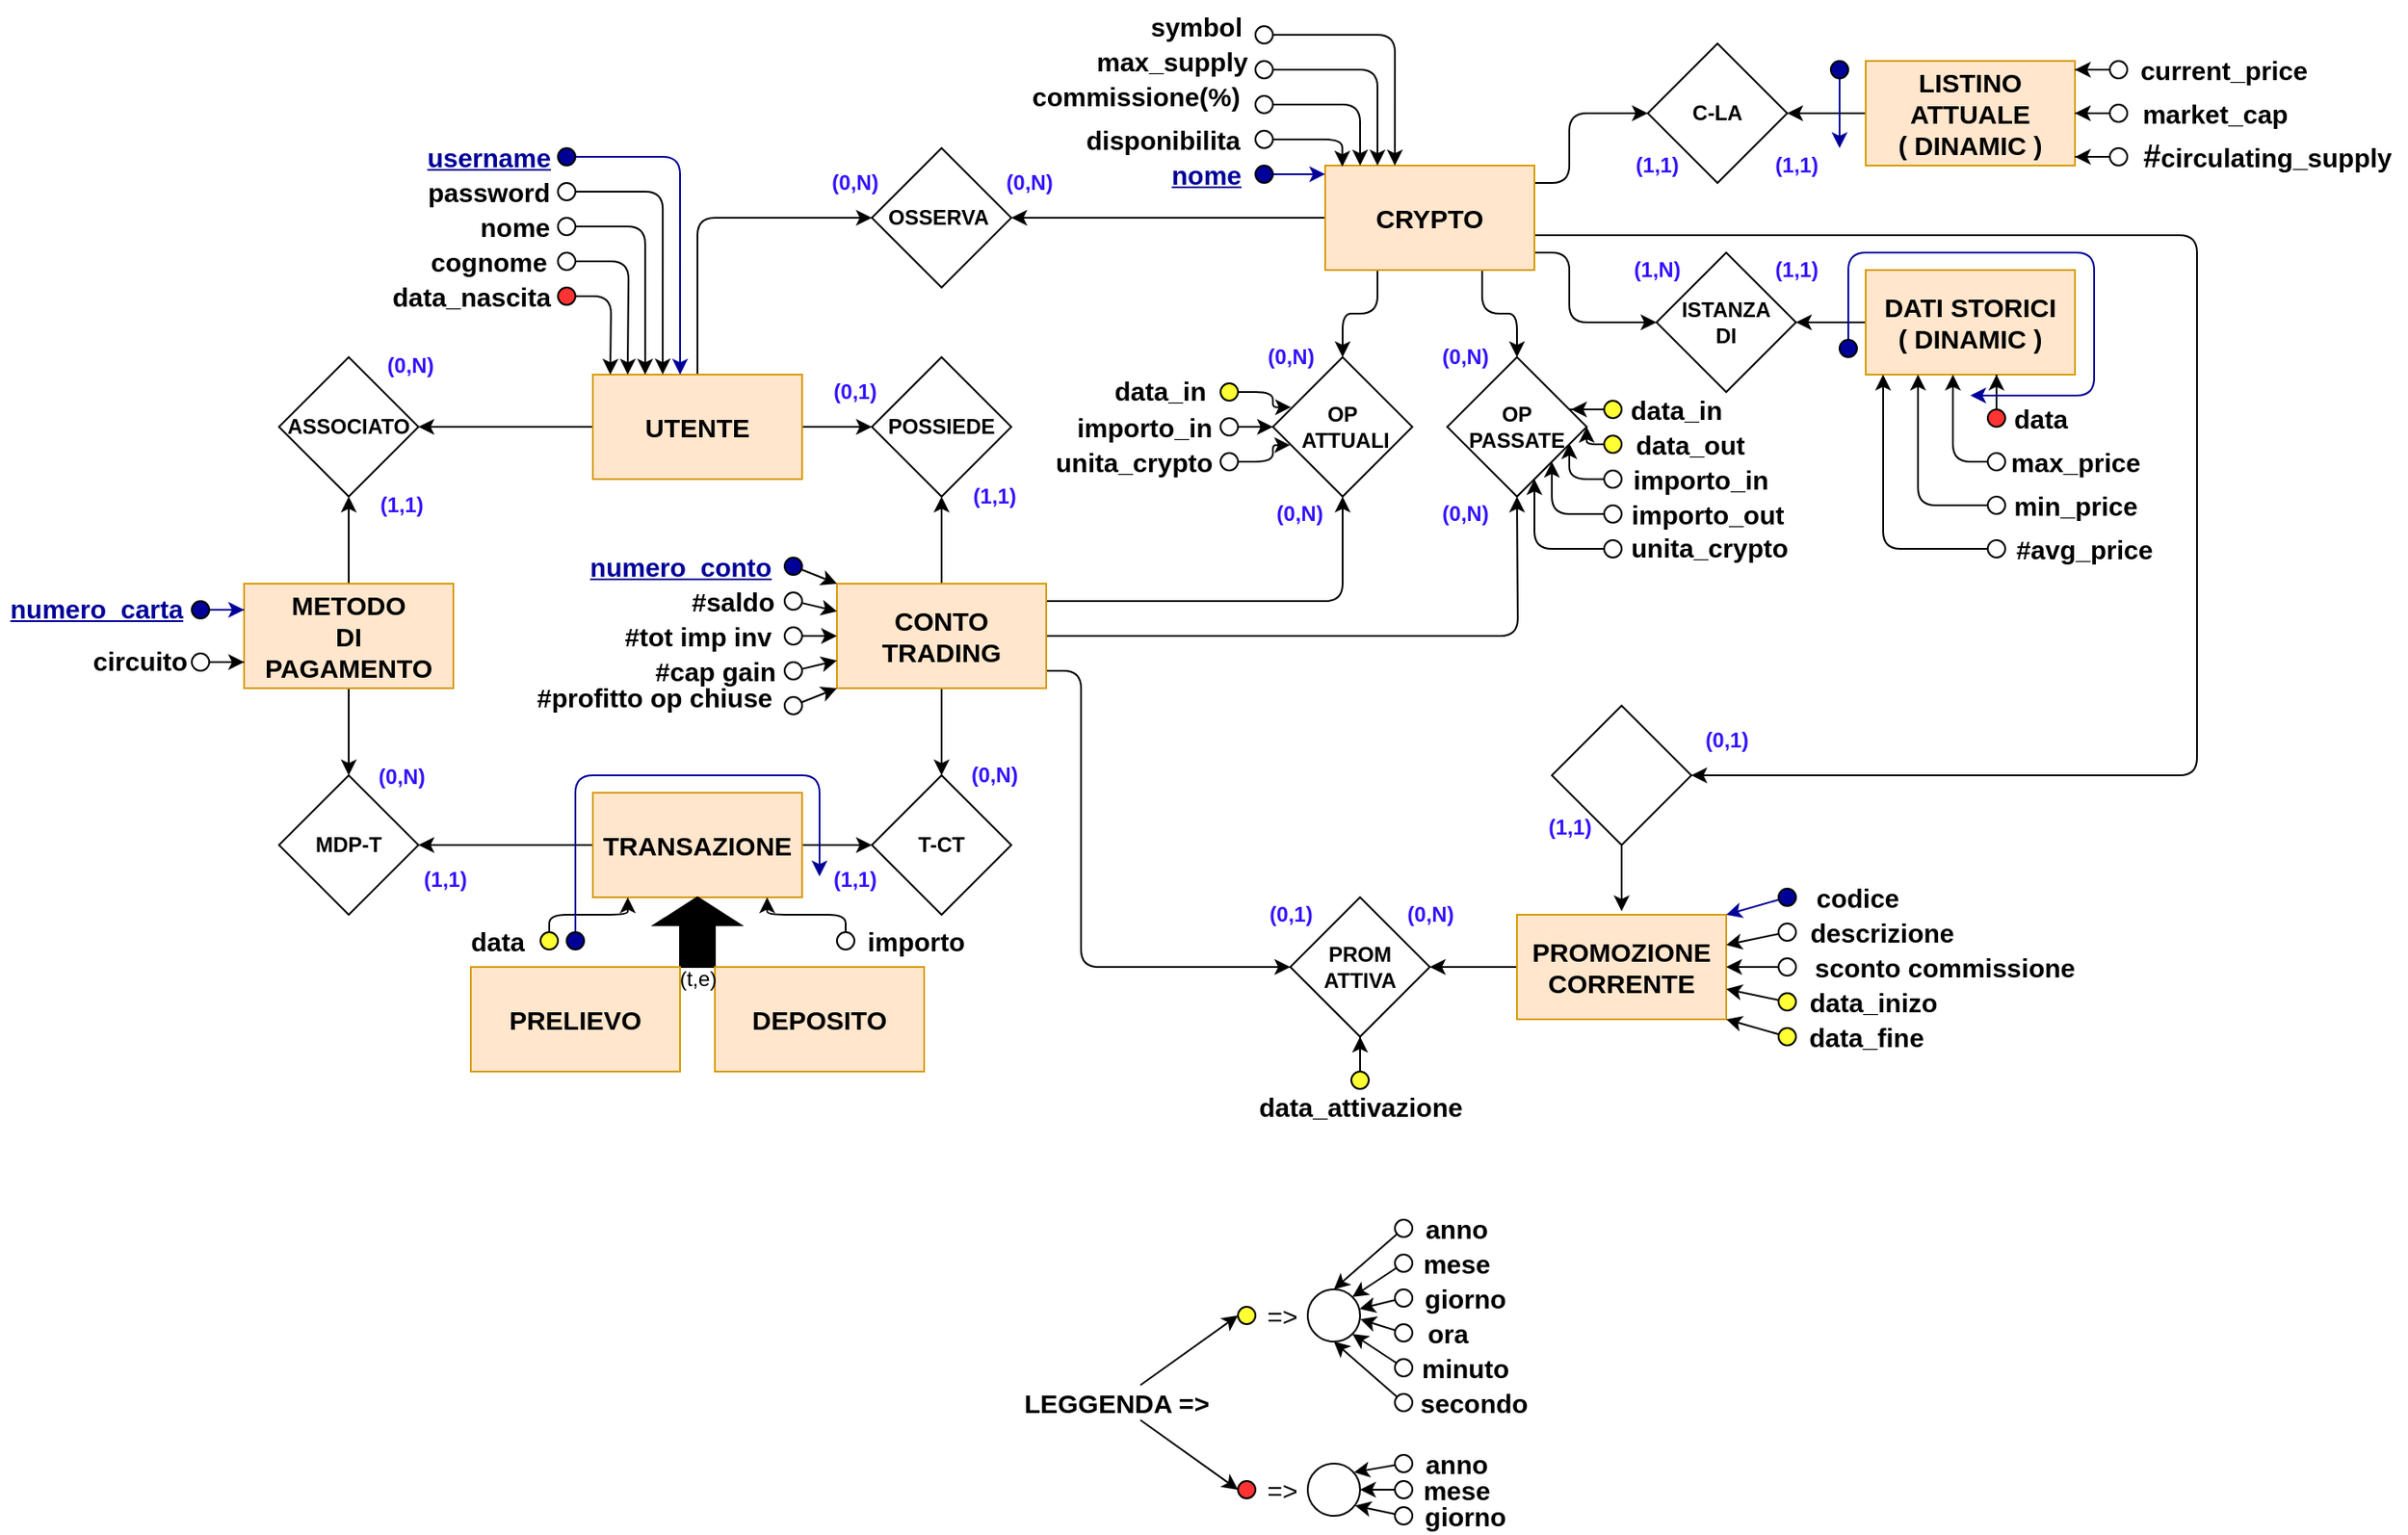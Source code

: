 <mxfile version="15.2.5" type="device"><diagram id="dJIGjoNsgzm4yQcjq9rf" name="2.0"><mxGraphModel dx="1187" dy="562" grid="1" gridSize="10" guides="1" tooltips="1" connect="1" arrows="1" fold="1" page="0" pageScale="1" pageWidth="1169" pageHeight="1654" math="0" shadow="0"><root><mxCell id="keLqpg3nRNY8iEif-JzN-0"/><mxCell id="keLqpg3nRNY8iEif-JzN-1" parent="keLqpg3nRNY8iEif-JzN-0"/><mxCell id="76Z9kxkEjeYsUYARtlhy-0" value="" style="edgeStyle=orthogonalEdgeStyle;rounded=0;orthogonalLoop=1;jettySize=auto;html=1;" parent="keLqpg3nRNY8iEif-JzN-1" source="7U05ODJeQoMlFMu4kpVR-68" target="2spqojnePGUed5X7LGbS-1" edge="1"><mxGeometry relative="1" as="geometry"/></mxCell><mxCell id="76Z9kxkEjeYsUYARtlhy-3" value="" style="edgeStyle=orthogonalEdgeStyle;rounded=0;orthogonalLoop=1;jettySize=auto;html=1;" parent="keLqpg3nRNY8iEif-JzN-1" source="7U05ODJeQoMlFMu4kpVR-68" target="76Z9kxkEjeYsUYARtlhy-2" edge="1"><mxGeometry relative="1" as="geometry"/></mxCell><mxCell id="Rwmxiom8C3VODpGxg3xN-1" style="edgeStyle=orthogonalEdgeStyle;rounded=1;orthogonalLoop=1;jettySize=auto;html=1;entryX=0;entryY=0.5;entryDx=0;entryDy=0;" parent="keLqpg3nRNY8iEif-JzN-1" source="7U05ODJeQoMlFMu4kpVR-68" target="Rwmxiom8C3VODpGxg3xN-0" edge="1"><mxGeometry relative="1" as="geometry"><Array as="points"><mxPoint x="-260" y="-160"/></Array></mxGeometry></mxCell><mxCell id="7U05ODJeQoMlFMu4kpVR-68" value="&lt;b&gt;&lt;font style=&quot;font-size: 15px&quot;&gt;UTENTE&lt;/font&gt;&lt;/b&gt;" style="rounded=0;whiteSpace=wrap;html=1;fillColor=#ffe6cc;strokeColor=#d79b00;" parent="keLqpg3nRNY8iEif-JzN-1" vertex="1"><mxGeometry x="-320" y="-70" width="120" height="60" as="geometry"/></mxCell><mxCell id="GEEYI5Ua7Neu7EZmkN4L-1" value="" style="edgeStyle=orthogonalEdgeStyle;rounded=0;orthogonalLoop=1;jettySize=auto;html=1;" parent="keLqpg3nRNY8iEif-JzN-1" source="7U05ODJeQoMlFMu4kpVR-72" target="GEEYI5Ua7Neu7EZmkN4L-0" edge="1"><mxGeometry relative="1" as="geometry"/></mxCell><mxCell id="1QGFBa180ek4MHCkqAwx-2" value="" style="edgeStyle=orthogonalEdgeStyle;rounded=0;orthogonalLoop=1;jettySize=auto;html=1;" parent="keLqpg3nRNY8iEif-JzN-1" source="7U05ODJeQoMlFMu4kpVR-72" target="2spqojnePGUed5X7LGbS-1" edge="1"><mxGeometry relative="1" as="geometry"/></mxCell><mxCell id="7U05ODJeQoMlFMu4kpVR-72" value="&lt;b style=&quot;font-size: 15px&quot;&gt;METODO&lt;br&gt;DI&lt;br&gt;PAGAMENTO&lt;/b&gt;" style="rounded=0;whiteSpace=wrap;html=1;fillColor=#ffe6cc;strokeColor=#d79b00;" parent="keLqpg3nRNY8iEif-JzN-1" vertex="1"><mxGeometry x="-520" y="50" width="120" height="60" as="geometry"/></mxCell><mxCell id="GEEYI5Ua7Neu7EZmkN4L-4" value="" style="edgeStyle=orthogonalEdgeStyle;rounded=0;orthogonalLoop=1;jettySize=auto;html=1;" parent="keLqpg3nRNY8iEif-JzN-1" source="7U05ODJeQoMlFMu4kpVR-73" target="GEEYI5Ua7Neu7EZmkN4L-0" edge="1"><mxGeometry relative="1" as="geometry"/></mxCell><mxCell id="GEEYI5Ua7Neu7EZmkN4L-5" value="" style="edgeStyle=orthogonalEdgeStyle;rounded=0;orthogonalLoop=1;jettySize=auto;html=1;" parent="keLqpg3nRNY8iEif-JzN-1" source="7U05ODJeQoMlFMu4kpVR-73" target="GEEYI5Ua7Neu7EZmkN4L-2" edge="1"><mxGeometry relative="1" as="geometry"/></mxCell><mxCell id="7U05ODJeQoMlFMu4kpVR-73" value="&lt;font style=&quot;font-size: 15px&quot;&gt;&lt;b&gt;TRANSAZIONE&lt;/b&gt;&lt;/font&gt;" style="rounded=0;whiteSpace=wrap;html=1;fillColor=#ffe6cc;strokeColor=#d79b00;" parent="keLqpg3nRNY8iEif-JzN-1" vertex="1"><mxGeometry x="-320" y="170" width="120" height="60" as="geometry"/></mxCell><mxCell id="76Z9kxkEjeYsUYARtlhy-4" value="" style="edgeStyle=orthogonalEdgeStyle;rounded=0;orthogonalLoop=1;jettySize=auto;html=1;" parent="keLqpg3nRNY8iEif-JzN-1" source="2spqojnePGUed5X7LGbS-0" target="76Z9kxkEjeYsUYARtlhy-2" edge="1"><mxGeometry relative="1" as="geometry"/></mxCell><mxCell id="GEEYI5Ua7Neu7EZmkN4L-3" value="" style="edgeStyle=orthogonalEdgeStyle;rounded=0;orthogonalLoop=1;jettySize=auto;html=1;" parent="keLqpg3nRNY8iEif-JzN-1" source="2spqojnePGUed5X7LGbS-0" target="GEEYI5Ua7Neu7EZmkN4L-2" edge="1"><mxGeometry relative="1" as="geometry"/></mxCell><mxCell id="eYlWo60KxFVacwnxfN0R-5" value="" style="edgeStyle=orthogonalEdgeStyle;rounded=1;orthogonalLoop=1;jettySize=auto;html=1;" parent="keLqpg3nRNY8iEif-JzN-1" source="2spqojnePGUed5X7LGbS-0" edge="1"><mxGeometry relative="1" as="geometry"><mxPoint x="210" as="targetPoint"/></mxGeometry></mxCell><mxCell id="pkPdji7ns9vQ9beU2Tdo-3" style="edgeStyle=orthogonalEdgeStyle;rounded=1;orthogonalLoop=1;jettySize=auto;html=1;exitX=1;exitY=0.833;exitDx=0;exitDy=0;entryX=0;entryY=0.5;entryDx=0;entryDy=0;exitPerimeter=0;" parent="keLqpg3nRNY8iEif-JzN-1" source="2spqojnePGUed5X7LGbS-0" target="pkPdji7ns9vQ9beU2Tdo-0" edge="1"><mxGeometry relative="1" as="geometry"><mxPoint x="-40" y="200" as="targetPoint"/><Array as="points"><mxPoint x="-40" y="100"/><mxPoint x="-40" y="270"/></Array></mxGeometry></mxCell><mxCell id="SBHHFNtl8tXdQDXouuQS-23" style="edgeStyle=orthogonalEdgeStyle;rounded=1;orthogonalLoop=1;jettySize=auto;html=1;entryX=0.5;entryY=1;entryDx=0;entryDy=0;fontSize=15;strokeColor=#000000;" parent="keLqpg3nRNY8iEif-JzN-1" source="2spqojnePGUed5X7LGbS-0" target="kv3jAWeGc-A8JSPu93JU-1" edge="1"><mxGeometry relative="1" as="geometry"><Array as="points"><mxPoint x="110" y="60"/></Array></mxGeometry></mxCell><mxCell id="2spqojnePGUed5X7LGbS-0" value="&lt;b&gt;&lt;font style=&quot;font-size: 15px&quot;&gt;CONTO TRADING&lt;/font&gt;&lt;/b&gt;" style="rounded=0;whiteSpace=wrap;html=1;fillColor=#ffe6cc;strokeColor=#d79b00;" parent="keLqpg3nRNY8iEif-JzN-1" vertex="1"><mxGeometry x="-180" y="50" width="120" height="60" as="geometry"/></mxCell><mxCell id="2spqojnePGUed5X7LGbS-1" value="&lt;b&gt;ASSOCIATO&lt;/b&gt;" style="rhombus;whiteSpace=wrap;html=1;" parent="keLqpg3nRNY8iEif-JzN-1" vertex="1"><mxGeometry x="-500" y="-80" width="80" height="80" as="geometry"/></mxCell><mxCell id="76Z9kxkEjeYsUYARtlhy-2" value="&lt;b&gt;POSSIEDE&lt;/b&gt;" style="rhombus;whiteSpace=wrap;html=1;" parent="keLqpg3nRNY8iEif-JzN-1" vertex="1"><mxGeometry x="-160" y="-80" width="80" height="80" as="geometry"/></mxCell><mxCell id="GEEYI5Ua7Neu7EZmkN4L-0" value="&lt;b&gt;MDP-T&lt;/b&gt;" style="rhombus;whiteSpace=wrap;html=1;" parent="keLqpg3nRNY8iEif-JzN-1" vertex="1"><mxGeometry x="-500" y="160" width="80" height="80" as="geometry"/></mxCell><mxCell id="GEEYI5Ua7Neu7EZmkN4L-2" value="&lt;b&gt;T-CT&lt;/b&gt;" style="rhombus;whiteSpace=wrap;html=1;" parent="keLqpg3nRNY8iEif-JzN-1" vertex="1"><mxGeometry x="-160" y="160" width="80" height="80" as="geometry"/></mxCell><mxCell id="GEEYI5Ua7Neu7EZmkN4L-6" value="&lt;b&gt;&lt;font color=&quot;#3414ff&quot;&gt;(0,N)&lt;/font&gt;&lt;/b&gt;" style="text;html=1;align=center;verticalAlign=middle;resizable=0;points=[];autosize=1;strokeColor=none;" parent="keLqpg3nRNY8iEif-JzN-1" vertex="1"><mxGeometry x="-445" y="-85" width="40" height="20" as="geometry"/></mxCell><mxCell id="GEEYI5Ua7Neu7EZmkN4L-8" value="&lt;b&gt;&lt;font color=&quot;#3414ff&quot;&gt;(1,1)&lt;/font&gt;&lt;/b&gt;" style="text;html=1;align=center;verticalAlign=middle;resizable=0;points=[];autosize=1;strokeColor=none;" parent="keLqpg3nRNY8iEif-JzN-1" vertex="1"><mxGeometry x="-450" y="-5" width="40" height="20" as="geometry"/></mxCell><mxCell id="GEEYI5Ua7Neu7EZmkN4L-9" value="&lt;b&gt;&lt;font color=&quot;#3414ff&quot;&gt;(0,1)&lt;/font&gt;&lt;/b&gt;" style="text;html=1;align=center;verticalAlign=middle;resizable=0;points=[];autosize=1;strokeColor=none;" parent="keLqpg3nRNY8iEif-JzN-1" vertex="1"><mxGeometry x="-190" y="-70" width="40" height="20" as="geometry"/></mxCell><mxCell id="GEEYI5Ua7Neu7EZmkN4L-10" value="&lt;b&gt;&lt;font color=&quot;#3414ff&quot;&gt;(1,1)&lt;/font&gt;&lt;/b&gt;" style="text;html=1;align=center;verticalAlign=middle;resizable=0;points=[];autosize=1;strokeColor=none;" parent="keLqpg3nRNY8iEif-JzN-1" vertex="1"><mxGeometry x="-110" y="-10" width="40" height="20" as="geometry"/></mxCell><mxCell id="GEEYI5Ua7Neu7EZmkN4L-11" value="&lt;b&gt;&lt;font color=&quot;#3414ff&quot;&gt;(1,1)&lt;/font&gt;&lt;/b&gt;" style="text;html=1;align=center;verticalAlign=middle;resizable=0;points=[];autosize=1;strokeColor=none;" parent="keLqpg3nRNY8iEif-JzN-1" vertex="1"><mxGeometry x="-425" y="210" width="40" height="20" as="geometry"/></mxCell><mxCell id="GEEYI5Ua7Neu7EZmkN4L-13" value="&lt;b&gt;&lt;font color=&quot;#3414ff&quot;&gt;(1,1)&lt;/font&gt;&lt;/b&gt;" style="text;html=1;align=center;verticalAlign=middle;resizable=0;points=[];autosize=1;strokeColor=none;" parent="keLqpg3nRNY8iEif-JzN-1" vertex="1"><mxGeometry x="-190" y="210" width="40" height="20" as="geometry"/></mxCell><mxCell id="GEEYI5Ua7Neu7EZmkN4L-14" value="&lt;b&gt;&lt;font color=&quot;#3414ff&quot;&gt;(0,N)&lt;/font&gt;&lt;/b&gt;" style="text;html=1;align=center;verticalAlign=middle;resizable=0;points=[];autosize=1;strokeColor=none;" parent="keLqpg3nRNY8iEif-JzN-1" vertex="1"><mxGeometry x="-450" y="151" width="40" height="20" as="geometry"/></mxCell><mxCell id="0ZvRd-8jXM7F6eIUkJD6-0" value="&lt;b&gt;&lt;font color=&quot;#3414ff&quot;&gt;(0,N)&lt;/font&gt;&lt;/b&gt;" style="text;html=1;align=center;verticalAlign=middle;resizable=0;points=[];autosize=1;strokeColor=none;" parent="keLqpg3nRNY8iEif-JzN-1" vertex="1"><mxGeometry x="-110" y="150" width="40" height="20" as="geometry"/></mxCell><mxCell id="eYlWo60KxFVacwnxfN0R-0" value="" style="shape=singleArrow;whiteSpace=wrap;html=1;arrowWidth=0.4;arrowSize=0.4;rounded=0;direction=north;fillColor=#000000;" parent="keLqpg3nRNY8iEif-JzN-1" vertex="1"><mxGeometry x="-285" y="230" width="50" height="40" as="geometry"/></mxCell><mxCell id="eYlWo60KxFVacwnxfN0R-1" value="&lt;span style=&quot;font-size: 15px&quot;&gt;&lt;b&gt;PRELIEVO&lt;/b&gt;&lt;/span&gt;" style="rounded=0;whiteSpace=wrap;html=1;fillColor=#ffe6cc;strokeColor=#d79b00;" parent="keLqpg3nRNY8iEif-JzN-1" vertex="1"><mxGeometry x="-390" y="270" width="120" height="60" as="geometry"/></mxCell><mxCell id="eYlWo60KxFVacwnxfN0R-2" value="&lt;font style=&quot;font-size: 15px&quot;&gt;&lt;b&gt;DEPOSITO&lt;br&gt;&lt;/b&gt;&lt;/font&gt;" style="rounded=0;whiteSpace=wrap;html=1;fillColor=#ffe6cc;strokeColor=#d79b00;" parent="keLqpg3nRNY8iEif-JzN-1" vertex="1"><mxGeometry x="-250" y="270" width="120" height="60" as="geometry"/></mxCell><mxCell id="kv3jAWeGc-A8JSPu93JU-3" value="" style="edgeStyle=orthogonalEdgeStyle;rounded=1;orthogonalLoop=1;jettySize=auto;html=1;exitX=0.75;exitY=1;exitDx=0;exitDy=0;" parent="keLqpg3nRNY8iEif-JzN-1" source="kv3jAWeGc-A8JSPu93JU-0" target="kv3jAWeGc-A8JSPu93JU-2" edge="1"><mxGeometry relative="1" as="geometry"/></mxCell><mxCell id="kv3jAWeGc-A8JSPu93JU-5" style="edgeStyle=orthogonalEdgeStyle;rounded=1;orthogonalLoop=1;jettySize=auto;html=1;entryX=0.5;entryY=0;entryDx=0;entryDy=0;" parent="keLqpg3nRNY8iEif-JzN-1" source="kv3jAWeGc-A8JSPu93JU-0" target="kv3jAWeGc-A8JSPu93JU-1" edge="1"><mxGeometry relative="1" as="geometry"><Array as="points"><mxPoint x="130" y="-105"/><mxPoint x="110" y="-105"/></Array></mxGeometry></mxCell><mxCell id="Rwmxiom8C3VODpGxg3xN-2" style="edgeStyle=orthogonalEdgeStyle;rounded=0;orthogonalLoop=1;jettySize=auto;html=1;entryX=1;entryY=0.5;entryDx=0;entryDy=0;" parent="keLqpg3nRNY8iEif-JzN-1" source="kv3jAWeGc-A8JSPu93JU-0" target="Rwmxiom8C3VODpGxg3xN-0" edge="1"><mxGeometry relative="1" as="geometry"/></mxCell><mxCell id="2-e2iBNDOdhKu9VLHqNK-3" style="edgeStyle=orthogonalEdgeStyle;rounded=1;orthogonalLoop=1;jettySize=auto;html=1;entryX=0;entryY=0.5;entryDx=0;entryDy=0;" parent="keLqpg3nRNY8iEif-JzN-1" source="kv3jAWeGc-A8JSPu93JU-0" target="2-e2iBNDOdhKu9VLHqNK-1" edge="1"><mxGeometry relative="1" as="geometry"><Array as="points"><mxPoint x="240" y="-180"/><mxPoint x="240" y="-220"/></Array></mxGeometry></mxCell><mxCell id="2-e2iBNDOdhKu9VLHqNK-4" style="edgeStyle=orthogonalEdgeStyle;rounded=1;orthogonalLoop=1;jettySize=auto;html=1;entryX=0;entryY=0.5;entryDx=0;entryDy=0;" parent="keLqpg3nRNY8iEif-JzN-1" source="kv3jAWeGc-A8JSPu93JU-0" target="2-e2iBNDOdhKu9VLHqNK-0" edge="1"><mxGeometry relative="1" as="geometry"><Array as="points"><mxPoint x="240" y="-140"/><mxPoint x="240" y="-100"/></Array></mxGeometry></mxCell><mxCell id="Sz1xwEEJOVUqssGH9W7Z-11" style="edgeStyle=orthogonalEdgeStyle;rounded=1;orthogonalLoop=1;jettySize=auto;html=1;entryX=1;entryY=0.5;entryDx=0;entryDy=0;" parent="keLqpg3nRNY8iEif-JzN-1" source="kv3jAWeGc-A8JSPu93JU-0" target="Sz1xwEEJOVUqssGH9W7Z-12" edge="1"><mxGeometry relative="1" as="geometry"><mxPoint x="600" y="190" as="targetPoint"/><Array as="points"><mxPoint x="600" y="-150"/><mxPoint x="600" y="160"/></Array></mxGeometry></mxCell><mxCell id="kv3jAWeGc-A8JSPu93JU-0" value="&lt;b&gt;&lt;font style=&quot;font-size: 15px&quot;&gt;CRYPTO&lt;br&gt;&lt;/font&gt;&lt;/b&gt;" style="rounded=0;whiteSpace=wrap;html=1;fillColor=#ffe6cc;strokeColor=#d79b00;" parent="keLqpg3nRNY8iEif-JzN-1" vertex="1"><mxGeometry x="100" y="-190" width="120" height="60" as="geometry"/></mxCell><mxCell id="kv3jAWeGc-A8JSPu93JU-1" value="&lt;b&gt;OP&lt;br&gt;&amp;nbsp;ATTUALI&lt;/b&gt;" style="rhombus;whiteSpace=wrap;html=1;" parent="keLqpg3nRNY8iEif-JzN-1" vertex="1"><mxGeometry x="70" y="-80" width="80" height="80" as="geometry"/></mxCell><mxCell id="kv3jAWeGc-A8JSPu93JU-2" value="&lt;b&gt;OP&lt;br&gt;PASSATE&lt;br&gt;&lt;/b&gt;" style="rhombus;whiteSpace=wrap;html=1;" parent="keLqpg3nRNY8iEif-JzN-1" vertex="1"><mxGeometry x="170" y="-80" width="80" height="80" as="geometry"/></mxCell><mxCell id="kv3jAWeGc-A8JSPu93JU-9" value="&lt;b&gt;&lt;font color=&quot;#3414ff&quot;&gt;(0,N)&lt;/font&gt;&lt;/b&gt;" style="text;html=1;align=center;verticalAlign=middle;resizable=0;points=[];autosize=1;strokeColor=none;" parent="keLqpg3nRNY8iEif-JzN-1" vertex="1"><mxGeometry x="60" y="-90" width="40" height="20" as="geometry"/></mxCell><mxCell id="kv3jAWeGc-A8JSPu93JU-10" value="&lt;b&gt;&lt;font color=&quot;#3414ff&quot;&gt;(0,N)&lt;/font&gt;&lt;/b&gt;" style="text;html=1;align=center;verticalAlign=middle;resizable=0;points=[];autosize=1;strokeColor=none;" parent="keLqpg3nRNY8iEif-JzN-1" vertex="1"><mxGeometry x="65" width="40" height="20" as="geometry"/></mxCell><mxCell id="Rwmxiom8C3VODpGxg3xN-0" value="&lt;b&gt;OSSERVA&amp;nbsp;&lt;br&gt;&lt;/b&gt;" style="rhombus;whiteSpace=wrap;html=1;" parent="keLqpg3nRNY8iEif-JzN-1" vertex="1"><mxGeometry x="-160" y="-200" width="80" height="80" as="geometry"/></mxCell><mxCell id="Rwmxiom8C3VODpGxg3xN-3" value="&lt;b&gt;&lt;font color=&quot;#3414ff&quot;&gt;(0,N)&lt;/font&gt;&lt;/b&gt;" style="text;html=1;align=center;verticalAlign=middle;resizable=0;points=[];autosize=1;strokeColor=none;" parent="keLqpg3nRNY8iEif-JzN-1" vertex="1"><mxGeometry x="-190" y="-190" width="40" height="20" as="geometry"/></mxCell><mxCell id="Rwmxiom8C3VODpGxg3xN-4" value="&lt;b&gt;&lt;font color=&quot;#3414ff&quot;&gt;(0,N)&lt;/font&gt;&lt;/b&gt;" style="text;html=1;align=center;verticalAlign=middle;resizable=0;points=[];autosize=1;strokeColor=none;" parent="keLqpg3nRNY8iEif-JzN-1" vertex="1"><mxGeometry x="-90" y="-190" width="40" height="20" as="geometry"/></mxCell><mxCell id="2-e2iBNDOdhKu9VLHqNK-5" value="" style="edgeStyle=orthogonalEdgeStyle;rounded=0;orthogonalLoop=1;jettySize=auto;html=1;" parent="keLqpg3nRNY8iEif-JzN-1" source="vXiSnivmQiJXkjmdKbJ0-0" target="2-e2iBNDOdhKu9VLHqNK-1" edge="1"><mxGeometry relative="1" as="geometry"/></mxCell><mxCell id="vXiSnivmQiJXkjmdKbJ0-0" value="&lt;b&gt;&lt;font style=&quot;font-size: 15px&quot;&gt;LISTINO ATTUALE&lt;br&gt;( DINAMIC )&lt;br&gt;&lt;/font&gt;&lt;/b&gt;" style="rounded=0;whiteSpace=wrap;html=1;fillColor=#ffe6cc;strokeColor=#d79b00;" parent="keLqpg3nRNY8iEif-JzN-1" vertex="1"><mxGeometry x="410" y="-250" width="120" height="60" as="geometry"/></mxCell><mxCell id="2-e2iBNDOdhKu9VLHqNK-6" value="" style="edgeStyle=orthogonalEdgeStyle;rounded=0;orthogonalLoop=1;jettySize=auto;html=1;" parent="keLqpg3nRNY8iEif-JzN-1" source="vXiSnivmQiJXkjmdKbJ0-1" target="2-e2iBNDOdhKu9VLHqNK-0" edge="1"><mxGeometry relative="1" as="geometry"/></mxCell><mxCell id="vXiSnivmQiJXkjmdKbJ0-1" value="&lt;b&gt;&lt;font style=&quot;font-size: 15px&quot;&gt;DATI STORICI&lt;br&gt;( DINAMIC )&lt;br&gt;&lt;/font&gt;&lt;/b&gt;" style="rounded=0;whiteSpace=wrap;html=1;fillColor=#ffe6cc;strokeColor=#d79b00;" parent="keLqpg3nRNY8iEif-JzN-1" vertex="1"><mxGeometry x="410" y="-130" width="120" height="60" as="geometry"/></mxCell><mxCell id="2-e2iBNDOdhKu9VLHqNK-0" value="&lt;b&gt;ISTANZA&lt;br&gt;DI&lt;br&gt;&lt;/b&gt;" style="rhombus;whiteSpace=wrap;html=1;" parent="keLqpg3nRNY8iEif-JzN-1" vertex="1"><mxGeometry x="290" y="-140" width="80" height="80" as="geometry"/></mxCell><mxCell id="2-e2iBNDOdhKu9VLHqNK-1" value="&lt;b&gt;C-LA&lt;br&gt;&lt;/b&gt;" style="rhombus;whiteSpace=wrap;html=1;" parent="keLqpg3nRNY8iEif-JzN-1" vertex="1"><mxGeometry x="285" y="-260" width="80" height="80" as="geometry"/></mxCell><mxCell id="2-e2iBNDOdhKu9VLHqNK-7" value="&lt;b&gt;&lt;font color=&quot;#3414ff&quot;&gt;(1,1)&lt;/font&gt;&lt;/b&gt;" style="text;html=1;align=center;verticalAlign=middle;resizable=0;points=[];autosize=1;strokeColor=none;" parent="keLqpg3nRNY8iEif-JzN-1" vertex="1"><mxGeometry x="270" y="-200" width="40" height="20" as="geometry"/></mxCell><mxCell id="2-e2iBNDOdhKu9VLHqNK-8" value="&lt;b&gt;&lt;font color=&quot;#3414ff&quot;&gt;(1,1)&lt;/font&gt;&lt;/b&gt;" style="text;html=1;align=center;verticalAlign=middle;resizable=0;points=[];autosize=1;strokeColor=none;" parent="keLqpg3nRNY8iEif-JzN-1" vertex="1"><mxGeometry x="350" y="-200" width="40" height="20" as="geometry"/></mxCell><mxCell id="2-e2iBNDOdhKu9VLHqNK-9" value="&lt;b&gt;&lt;font color=&quot;#3414ff&quot;&gt;(1,1)&lt;/font&gt;&lt;/b&gt;" style="text;html=1;align=center;verticalAlign=middle;resizable=0;points=[];autosize=1;strokeColor=none;" parent="keLqpg3nRNY8iEif-JzN-1" vertex="1"><mxGeometry x="350" y="-140" width="40" height="20" as="geometry"/></mxCell><mxCell id="2-e2iBNDOdhKu9VLHqNK-10" value="&lt;b&gt;&lt;font color=&quot;#3414ff&quot;&gt;(1,N)&lt;/font&gt;&lt;/b&gt;" style="text;html=1;align=center;verticalAlign=middle;resizable=0;points=[];autosize=1;strokeColor=none;" parent="keLqpg3nRNY8iEif-JzN-1" vertex="1"><mxGeometry x="270" y="-140" width="40" height="20" as="geometry"/></mxCell><mxCell id="pkPdji7ns9vQ9beU2Tdo-0" value="&lt;b&gt;PROM&lt;br&gt;ATTIVA&lt;br&gt;&lt;/b&gt;" style="rhombus;whiteSpace=wrap;html=1;" parent="keLqpg3nRNY8iEif-JzN-1" vertex="1"><mxGeometry x="80" y="230" width="80" height="80" as="geometry"/></mxCell><mxCell id="Sz1xwEEJOVUqssGH9W7Z-10" style="edgeStyle=orthogonalEdgeStyle;rounded=0;orthogonalLoop=1;jettySize=auto;html=1;entryX=1;entryY=0.5;entryDx=0;entryDy=0;" parent="keLqpg3nRNY8iEif-JzN-1" source="Sz1xwEEJOVUqssGH9W7Z-5" target="pkPdji7ns9vQ9beU2Tdo-0" edge="1"><mxGeometry relative="1" as="geometry"/></mxCell><mxCell id="Sz1xwEEJOVUqssGH9W7Z-5" value="&lt;b&gt;&lt;font style=&quot;font-size: 15px&quot;&gt;PROMOZIONE&lt;br&gt;CORRENTE&lt;br&gt;&lt;/font&gt;&lt;/b&gt;" style="rounded=0;whiteSpace=wrap;html=1;fillColor=#ffe6cc;strokeColor=#d79b00;" parent="keLqpg3nRNY8iEif-JzN-1" vertex="1"><mxGeometry x="210" y="240" width="120" height="60" as="geometry"/></mxCell><mxCell id="Sz1xwEEJOVUqssGH9W7Z-14" style="edgeStyle=orthogonalEdgeStyle;rounded=0;orthogonalLoop=1;jettySize=auto;html=1;" parent="keLqpg3nRNY8iEif-JzN-1" source="Sz1xwEEJOVUqssGH9W7Z-12" edge="1"><mxGeometry relative="1" as="geometry"><mxPoint x="270" y="238" as="targetPoint"/></mxGeometry></mxCell><mxCell id="Sz1xwEEJOVUqssGH9W7Z-12" value="&lt;b&gt;&lt;br&gt;&lt;/b&gt;" style="rhombus;whiteSpace=wrap;html=1;" parent="keLqpg3nRNY8iEif-JzN-1" vertex="1"><mxGeometry x="230" y="120" width="80" height="80" as="geometry"/></mxCell><mxCell id="Sz1xwEEJOVUqssGH9W7Z-15" value="&lt;b&gt;&lt;font color=&quot;#3414ff&quot;&gt;(0,1)&lt;/font&gt;&lt;/b&gt;" style="text;html=1;align=center;verticalAlign=middle;resizable=0;points=[];autosize=1;strokeColor=none;" parent="keLqpg3nRNY8iEif-JzN-1" vertex="1"><mxGeometry x="310" y="130" width="40" height="20" as="geometry"/></mxCell><mxCell id="Sz1xwEEJOVUqssGH9W7Z-16" value="&lt;b&gt;&lt;font color=&quot;#3414ff&quot;&gt;(1,1)&lt;/font&gt;&lt;/b&gt;" style="text;html=1;align=center;verticalAlign=middle;resizable=0;points=[];autosize=1;strokeColor=none;" parent="keLqpg3nRNY8iEif-JzN-1" vertex="1"><mxGeometry x="220" y="180" width="40" height="20" as="geometry"/></mxCell><mxCell id="Sz1xwEEJOVUqssGH9W7Z-17" value="&lt;b&gt;&lt;font color=&quot;#3414ff&quot;&gt;(0,1)&lt;/font&gt;&lt;/b&gt;" style="text;html=1;align=center;verticalAlign=middle;resizable=0;points=[];autosize=1;strokeColor=none;" parent="keLqpg3nRNY8iEif-JzN-1" vertex="1"><mxGeometry x="60" y="230" width="40" height="20" as="geometry"/></mxCell><mxCell id="Sz1xwEEJOVUqssGH9W7Z-18" value="&lt;b&gt;&lt;font color=&quot;#3414ff&quot;&gt;(0,N)&lt;/font&gt;&lt;/b&gt;" style="text;html=1;align=center;verticalAlign=middle;resizable=0;points=[];autosize=1;strokeColor=none;" parent="keLqpg3nRNY8iEif-JzN-1" vertex="1"><mxGeometry x="140" y="230" width="40" height="20" as="geometry"/></mxCell><mxCell id="mCruep4bW9CRm7qjB2pG-34" style="edgeStyle=orthogonalEdgeStyle;rounded=1;orthogonalLoop=1;jettySize=auto;html=1;entryX=0.25;entryY=0;entryDx=0;entryDy=0;" parent="keLqpg3nRNY8iEif-JzN-1" source="mCruep4bW9CRm7qjB2pG-6" target="7U05ODJeQoMlFMu4kpVR-68" edge="1"><mxGeometry relative="1" as="geometry"/></mxCell><mxCell id="mCruep4bW9CRm7qjB2pG-6" value="" style="ellipse;whiteSpace=wrap;html=1;aspect=fixed;" parent="keLqpg3nRNY8iEif-JzN-1" vertex="1"><mxGeometry x="-340" y="-160" width="10" height="10" as="geometry"/></mxCell><mxCell id="mCruep4bW9CRm7qjB2pG-35" style="edgeStyle=orthogonalEdgeStyle;rounded=1;orthogonalLoop=1;jettySize=auto;html=1;" parent="keLqpg3nRNY8iEif-JzN-1" source="mCruep4bW9CRm7qjB2pG-7" edge="1"><mxGeometry relative="1" as="geometry"><mxPoint x="-300" y="-70" as="targetPoint"/></mxGeometry></mxCell><mxCell id="mCruep4bW9CRm7qjB2pG-7" value="" style="ellipse;whiteSpace=wrap;html=1;aspect=fixed;" parent="keLqpg3nRNY8iEif-JzN-1" vertex="1"><mxGeometry x="-340" y="-140" width="10" height="10" as="geometry"/></mxCell><mxCell id="mCruep4bW9CRm7qjB2pG-36" style="edgeStyle=orthogonalEdgeStyle;rounded=1;orthogonalLoop=1;jettySize=auto;html=1;" parent="keLqpg3nRNY8iEif-JzN-1" source="mCruep4bW9CRm7qjB2pG-8" edge="1"><mxGeometry relative="1" as="geometry"><mxPoint x="-310" y="-70" as="targetPoint"/></mxGeometry></mxCell><mxCell id="mCruep4bW9CRm7qjB2pG-8" value="" style="ellipse;whiteSpace=wrap;html=1;aspect=fixed;fillColor=#FF3333;" parent="keLqpg3nRNY8iEif-JzN-1" vertex="1"><mxGeometry x="-340" y="-120" width="10" height="10" as="geometry"/></mxCell><mxCell id="ToKdVzptQ0Pn644gDBvF-3" style="edgeStyle=orthogonalEdgeStyle;rounded=1;orthogonalLoop=1;jettySize=auto;html=1;entryX=0.417;entryY=0;entryDx=0;entryDy=0;entryPerimeter=0;strokeColor=#000099;" parent="keLqpg3nRNY8iEif-JzN-1" source="mCruep4bW9CRm7qjB2pG-9" target="7U05ODJeQoMlFMu4kpVR-68" edge="1"><mxGeometry relative="1" as="geometry"/></mxCell><mxCell id="mCruep4bW9CRm7qjB2pG-9" value="" style="ellipse;whiteSpace=wrap;html=1;aspect=fixed;fillColor=#000099;" parent="keLqpg3nRNY8iEif-JzN-1" vertex="1"><mxGeometry x="-340" y="-200" width="10" height="10" as="geometry"/></mxCell><mxCell id="mCruep4bW9CRm7qjB2pG-10" value="&lt;font style=&quot;font-size: 15px&quot; color=&quot;#000099&quot;&gt;&lt;u&gt;&lt;b&gt;username&lt;/b&gt;&lt;/u&gt;&lt;/font&gt;" style="text;html=1;align=center;verticalAlign=middle;resizable=0;points=[];autosize=1;strokeColor=none;" parent="keLqpg3nRNY8iEif-JzN-1" vertex="1"><mxGeometry x="-425" y="-205" width="90" height="20" as="geometry"/></mxCell><mxCell id="mCruep4bW9CRm7qjB2pG-12" value="&lt;font style=&quot;font-size: 15px&quot;&gt;&lt;b&gt;nome&lt;/b&gt;&lt;/font&gt;" style="text;html=1;align=center;verticalAlign=middle;resizable=0;points=[];autosize=1;strokeColor=none;" parent="keLqpg3nRNY8iEif-JzN-1" vertex="1"><mxGeometry x="-395" y="-165" width="60" height="20" as="geometry"/></mxCell><mxCell id="mCruep4bW9CRm7qjB2pG-17" value="&lt;font style=&quot;font-size: 15px&quot;&gt;&lt;b&gt;cognome&lt;/b&gt;&lt;/font&gt;" style="text;html=1;align=center;verticalAlign=middle;resizable=0;points=[];autosize=1;strokeColor=none;" parent="keLqpg3nRNY8iEif-JzN-1" vertex="1"><mxGeometry x="-420" y="-145" width="80" height="20" as="geometry"/></mxCell><mxCell id="mCruep4bW9CRm7qjB2pG-18" value="&lt;font style=&quot;font-size: 15px&quot;&gt;&lt;b&gt;data_nascita&lt;/b&gt;&lt;/font&gt;" style="text;html=1;align=center;verticalAlign=middle;resizable=0;points=[];autosize=1;strokeColor=none;" parent="keLqpg3nRNY8iEif-JzN-1" vertex="1"><mxGeometry x="-445" y="-125" width="110" height="20" as="geometry"/></mxCell><mxCell id="mCruep4bW9CRm7qjB2pG-40" style="edgeStyle=orthogonalEdgeStyle;rounded=0;orthogonalLoop=1;jettySize=auto;html=1;entryX=0;entryY=0.25;entryDx=0;entryDy=0;strokeColor=#000099;" parent="keLqpg3nRNY8iEif-JzN-1" source="mCruep4bW9CRm7qjB2pG-37" target="7U05ODJeQoMlFMu4kpVR-72" edge="1"><mxGeometry relative="1" as="geometry"/></mxCell><mxCell id="mCruep4bW9CRm7qjB2pG-37" value="" style="ellipse;whiteSpace=wrap;html=1;aspect=fixed;fillColor=#000099;" parent="keLqpg3nRNY8iEif-JzN-1" vertex="1"><mxGeometry x="-550" y="60" width="10" height="10" as="geometry"/></mxCell><mxCell id="mCruep4bW9CRm7qjB2pG-41" style="edgeStyle=orthogonalEdgeStyle;rounded=0;orthogonalLoop=1;jettySize=auto;html=1;entryX=0;entryY=0.75;entryDx=0;entryDy=0;strokeColor=#000000;" parent="keLqpg3nRNY8iEif-JzN-1" source="mCruep4bW9CRm7qjB2pG-38" target="7U05ODJeQoMlFMu4kpVR-72" edge="1"><mxGeometry relative="1" as="geometry"/></mxCell><mxCell id="mCruep4bW9CRm7qjB2pG-38" value="" style="ellipse;whiteSpace=wrap;html=1;aspect=fixed;fillColor=#FFFFFF;" parent="keLqpg3nRNY8iEif-JzN-1" vertex="1"><mxGeometry x="-550" y="90" width="10" height="10" as="geometry"/></mxCell><mxCell id="mCruep4bW9CRm7qjB2pG-42" value="&lt;span style=&quot;font-size: 15px&quot;&gt;&lt;font color=&quot;#000099&quot;&gt;&lt;u&gt;&lt;b&gt;numero_carta&lt;/b&gt;&lt;/u&gt;&lt;/font&gt;&lt;/span&gt;" style="text;html=1;align=center;verticalAlign=middle;resizable=0;points=[];autosize=1;strokeColor=none;" parent="keLqpg3nRNY8iEif-JzN-1" vertex="1"><mxGeometry x="-660" y="54" width="110" height="20" as="geometry"/></mxCell><mxCell id="mCruep4bW9CRm7qjB2pG-43" value="&lt;span style=&quot;font-size: 15px&quot;&gt;&lt;b&gt;circuito&lt;/b&gt;&lt;/span&gt;" style="text;html=1;align=center;verticalAlign=middle;resizable=0;points=[];autosize=1;strokeColor=none;" parent="keLqpg3nRNY8iEif-JzN-1" vertex="1"><mxGeometry x="-615" y="84" width="70" height="20" as="geometry"/></mxCell><mxCell id="DO5SppsgQaLneil1nmYW-3" style="edgeStyle=orthogonalEdgeStyle;rounded=1;orthogonalLoop=1;jettySize=auto;html=1;entryX=0.167;entryY=1;entryDx=0;entryDy=0;entryPerimeter=0;strokeColor=#000000;" parent="keLqpg3nRNY8iEif-JzN-1" source="DO5SppsgQaLneil1nmYW-0" target="7U05ODJeQoMlFMu4kpVR-73" edge="1"><mxGeometry relative="1" as="geometry"><Array as="points"><mxPoint x="-345" y="240"/><mxPoint x="-300" y="240"/></Array></mxGeometry></mxCell><mxCell id="DO5SppsgQaLneil1nmYW-0" value="" style="ellipse;whiteSpace=wrap;html=1;aspect=fixed;fillColor=#FFFF33;" parent="keLqpg3nRNY8iEif-JzN-1" vertex="1"><mxGeometry x="-350" y="250" width="10" height="10" as="geometry"/></mxCell><mxCell id="DO5SppsgQaLneil1nmYW-10" style="edgeStyle=orthogonalEdgeStyle;rounded=1;orthogonalLoop=1;jettySize=auto;html=1;entryX=0.833;entryY=1;entryDx=0;entryDy=0;entryPerimeter=0;strokeColor=#000000;" parent="keLqpg3nRNY8iEif-JzN-1" source="DO5SppsgQaLneil1nmYW-2" target="7U05ODJeQoMlFMu4kpVR-73" edge="1"><mxGeometry relative="1" as="geometry"><Array as="points"><mxPoint x="-175" y="240"/><mxPoint x="-220" y="240"/></Array></mxGeometry></mxCell><mxCell id="DO5SppsgQaLneil1nmYW-2" value="" style="ellipse;whiteSpace=wrap;html=1;aspect=fixed;fillColor=#FFFFFF;" parent="keLqpg3nRNY8iEif-JzN-1" vertex="1"><mxGeometry x="-180" y="250" width="10" height="10" as="geometry"/></mxCell><mxCell id="DO5SppsgQaLneil1nmYW-6" value="&lt;span style=&quot;font-size: 15px&quot;&gt;&lt;b&gt;data&lt;/b&gt;&lt;/span&gt;" style="text;html=1;align=center;verticalAlign=middle;resizable=0;points=[];autosize=1;strokeColor=none;" parent="keLqpg3nRNY8iEif-JzN-1" vertex="1"><mxGeometry x="-400" y="245" width="50" height="20" as="geometry"/></mxCell><mxCell id="DO5SppsgQaLneil1nmYW-8" value="&lt;span style=&quot;font-size: 15px&quot;&gt;&lt;b&gt;importo&lt;/b&gt;&lt;/span&gt;" style="text;html=1;align=center;verticalAlign=middle;resizable=0;points=[];autosize=1;strokeColor=none;" parent="keLqpg3nRNY8iEif-JzN-1" vertex="1"><mxGeometry x="-170" y="245" width="70" height="20" as="geometry"/></mxCell><mxCell id="jywCKw-GpwddF1RdftTo-2" style="edgeStyle=orthogonalEdgeStyle;orthogonalLoop=1;jettySize=auto;html=1;strokeColor=#000099;rounded=1;" parent="keLqpg3nRNY8iEif-JzN-1" source="DO5SppsgQaLneil1nmYW-11" edge="1"><mxGeometry relative="1" as="geometry"><mxPoint x="-190" y="218" as="targetPoint"/><Array as="points"><mxPoint x="-330" y="160"/><mxPoint x="-190" y="160"/><mxPoint x="-190" y="218"/></Array></mxGeometry></mxCell><mxCell id="DO5SppsgQaLneil1nmYW-11" value="" style="ellipse;whiteSpace=wrap;html=1;aspect=fixed;fillColor=#000099;" parent="keLqpg3nRNY8iEif-JzN-1" vertex="1"><mxGeometry x="-335" y="250" width="10" height="10" as="geometry"/></mxCell><mxCell id="IyuAquHhHP1-ZjSj01MS-77" style="edgeStyle=none;rounded=0;orthogonalLoop=1;jettySize=auto;html=1;entryX=0;entryY=0.083;entryDx=0;entryDy=0;entryPerimeter=0;fontSize=15;strokeColor=#000099;" parent="keLqpg3nRNY8iEif-JzN-1" source="tFVv0I9J3Y__j5UHupLy-11" target="kv3jAWeGc-A8JSPu93JU-0" edge="1"><mxGeometry relative="1" as="geometry"/></mxCell><mxCell id="tFVv0I9J3Y__j5UHupLy-11" value="" style="ellipse;whiteSpace=wrap;html=1;aspect=fixed;fillColor=#000099;" parent="keLqpg3nRNY8iEif-JzN-1" vertex="1"><mxGeometry x="60" y="-190" width="10" height="10" as="geometry"/></mxCell><mxCell id="tFVv0I9J3Y__j5UHupLy-12" value="&lt;font color=&quot;#000099&quot; size=&quot;1&quot;&gt;&lt;u style=&quot;font-size: 15px&quot;&gt;&lt;b&gt;nome&lt;/b&gt;&lt;/u&gt;&lt;/font&gt;" style="text;whiteSpace=wrap;html=1;" parent="keLqpg3nRNY8iEif-JzN-1" vertex="1"><mxGeometry x="10" y="-200" width="50" height="30" as="geometry"/></mxCell><mxCell id="07hZPR3ai0-mYycO4YGS-11" style="edgeStyle=orthogonalEdgeStyle;rounded=1;orthogonalLoop=1;jettySize=auto;html=1;entryX=0.25;entryY=0;entryDx=0;entryDy=0;strokeColor=#000000;" parent="keLqpg3nRNY8iEif-JzN-1" source="tFVv0I9J3Y__j5UHupLy-13" target="kv3jAWeGc-A8JSPu93JU-0" edge="1"><mxGeometry relative="1" as="geometry"/></mxCell><mxCell id="tFVv0I9J3Y__j5UHupLy-13" value="" style="ellipse;whiteSpace=wrap;html=1;aspect=fixed;fillColor=#FFFFFF;" parent="keLqpg3nRNY8iEif-JzN-1" vertex="1"><mxGeometry x="60" y="-250" width="10" height="10" as="geometry"/></mxCell><mxCell id="07hZPR3ai0-mYycO4YGS-10" style="edgeStyle=orthogonalEdgeStyle;rounded=1;orthogonalLoop=1;jettySize=auto;html=1;entryX=0.167;entryY=0;entryDx=0;entryDy=0;entryPerimeter=0;strokeColor=#000000;" parent="keLqpg3nRNY8iEif-JzN-1" source="tFVv0I9J3Y__j5UHupLy-14" target="kv3jAWeGc-A8JSPu93JU-0" edge="1"><mxGeometry relative="1" as="geometry"/></mxCell><mxCell id="tFVv0I9J3Y__j5UHupLy-14" value="" style="ellipse;whiteSpace=wrap;html=1;aspect=fixed;fillColor=#FFFFFF;" parent="keLqpg3nRNY8iEif-JzN-1" vertex="1"><mxGeometry x="60" y="-230" width="10" height="10" as="geometry"/></mxCell><mxCell id="07hZPR3ai0-mYycO4YGS-9" style="edgeStyle=orthogonalEdgeStyle;rounded=1;orthogonalLoop=1;jettySize=auto;html=1;entryX=0.082;entryY=0.01;entryDx=0;entryDy=0;entryPerimeter=0;strokeColor=#000000;" parent="keLqpg3nRNY8iEif-JzN-1" source="tFVv0I9J3Y__j5UHupLy-15" target="kv3jAWeGc-A8JSPu93JU-0" edge="1"><mxGeometry relative="1" as="geometry"><Array as="points"><mxPoint x="110" y="-205"/></Array></mxGeometry></mxCell><mxCell id="tFVv0I9J3Y__j5UHupLy-15" value="" style="ellipse;whiteSpace=wrap;html=1;aspect=fixed;fillColor=#FFFFFF;" parent="keLqpg3nRNY8iEif-JzN-1" vertex="1"><mxGeometry x="60" y="-210" width="10" height="10" as="geometry"/></mxCell><mxCell id="tFVv0I9J3Y__j5UHupLy-19" value="&lt;font style=&quot;font-size: 15px&quot;&gt;&lt;b&gt;symbol&lt;/b&gt;&lt;/font&gt;" style="text;whiteSpace=wrap;html=1;" parent="keLqpg3nRNY8iEif-JzN-1" vertex="1"><mxGeometry x="-2" y="-285" width="7" height="30" as="geometry"/></mxCell><mxCell id="tFVv0I9J3Y__j5UHupLy-20" value="&lt;font style=&quot;font-size: 15px&quot;&gt;&lt;b&gt;max_supply&lt;/b&gt;&lt;/font&gt;" style="text;whiteSpace=wrap;html=1;" parent="keLqpg3nRNY8iEif-JzN-1" vertex="1"><mxGeometry x="-33" y="-265" width="8" height="30" as="geometry"/></mxCell><mxCell id="07hZPR3ai0-mYycO4YGS-0" value="&lt;font style=&quot;font-size: 15px&quot;&gt;&lt;b&gt;disponibilita&lt;/b&gt;&lt;/font&gt;" style="text;whiteSpace=wrap;html=1;" parent="keLqpg3nRNY8iEif-JzN-1" vertex="1"><mxGeometry x="-39.5" y="-220" width="70" height="30" as="geometry"/></mxCell><mxCell id="07hZPR3ai0-mYycO4YGS-12" style="edgeStyle=orthogonalEdgeStyle;rounded=1;orthogonalLoop=1;jettySize=auto;html=1;entryX=0.333;entryY=0;entryDx=0;entryDy=0;entryPerimeter=0;strokeColor=#000000;" parent="keLqpg3nRNY8iEif-JzN-1" source="07hZPR3ai0-mYycO4YGS-3" target="kv3jAWeGc-A8JSPu93JU-0" edge="1"><mxGeometry relative="1" as="geometry"/></mxCell><mxCell id="07hZPR3ai0-mYycO4YGS-3" value="" style="ellipse;whiteSpace=wrap;html=1;aspect=fixed;fillColor=#FFFFFF;" parent="keLqpg3nRNY8iEif-JzN-1" vertex="1"><mxGeometry x="60" y="-270" width="10" height="10" as="geometry"/></mxCell><mxCell id="07hZPR3ai0-mYycO4YGS-7" value="&lt;font style=&quot;font-size: 15px&quot;&gt;&lt;b&gt;commissione(%)&lt;/b&gt;&lt;/font&gt;" style="text;whiteSpace=wrap;html=1;" parent="keLqpg3nRNY8iEif-JzN-1" vertex="1"><mxGeometry x="-70" y="-245" width="100" height="30" as="geometry"/></mxCell><mxCell id="i1MAzxV1-TzD2sf-AxQH-12" style="edgeStyle=orthogonalEdgeStyle;rounded=0;orthogonalLoop=1;jettySize=auto;html=1;entryX=1;entryY=0.083;entryDx=0;entryDy=0;entryPerimeter=0;strokeColor=#000000;" parent="keLqpg3nRNY8iEif-JzN-1" source="i1MAzxV1-TzD2sf-AxQH-6" target="vXiSnivmQiJXkjmdKbJ0-0" edge="1"><mxGeometry relative="1" as="geometry"/></mxCell><mxCell id="i1MAzxV1-TzD2sf-AxQH-6" value="" style="ellipse;whiteSpace=wrap;html=1;aspect=fixed;fillColor=#FFFFFF;" parent="keLqpg3nRNY8iEif-JzN-1" vertex="1"><mxGeometry x="550" y="-250" width="10" height="10" as="geometry"/></mxCell><mxCell id="i1MAzxV1-TzD2sf-AxQH-14" style="edgeStyle=orthogonalEdgeStyle;rounded=0;orthogonalLoop=1;jettySize=auto;html=1;entryX=1;entryY=0.5;entryDx=0;entryDy=0;strokeColor=#000000;" parent="keLqpg3nRNY8iEif-JzN-1" source="i1MAzxV1-TzD2sf-AxQH-7" target="vXiSnivmQiJXkjmdKbJ0-0" edge="1"><mxGeometry relative="1" as="geometry"/></mxCell><mxCell id="i1MAzxV1-TzD2sf-AxQH-7" value="" style="ellipse;whiteSpace=wrap;html=1;aspect=fixed;fillColor=#FFFFFF;" parent="keLqpg3nRNY8iEif-JzN-1" vertex="1"><mxGeometry x="550" y="-225" width="10" height="10" as="geometry"/></mxCell><mxCell id="i1MAzxV1-TzD2sf-AxQH-8" value="&lt;font style=&quot;font-size: 15px&quot;&gt;&lt;b&gt;current_price&lt;/b&gt;&lt;/font&gt;" style="text;html=1;align=center;verticalAlign=middle;resizable=0;points=[];autosize=1;strokeColor=none;" parent="keLqpg3nRNY8iEif-JzN-1" vertex="1"><mxGeometry x="560" y="-255" width="110" height="20" as="geometry"/></mxCell><mxCell id="i1MAzxV1-TzD2sf-AxQH-9" value="&lt;font style=&quot;font-size: 15px&quot;&gt;&lt;b&gt;market_cap&lt;/b&gt;&lt;/font&gt;" style="text;html=1;align=center;verticalAlign=middle;resizable=0;points=[];autosize=1;strokeColor=none;" parent="keLqpg3nRNY8iEif-JzN-1" vertex="1"><mxGeometry x="560" y="-230" width="100" height="20" as="geometry"/></mxCell><mxCell id="i1MAzxV1-TzD2sf-AxQH-13" style="edgeStyle=orthogonalEdgeStyle;rounded=0;orthogonalLoop=1;jettySize=auto;html=1;entryX=1;entryY=0.917;entryDx=0;entryDy=0;entryPerimeter=0;strokeColor=#000000;" parent="keLqpg3nRNY8iEif-JzN-1" source="i1MAzxV1-TzD2sf-AxQH-10" target="vXiSnivmQiJXkjmdKbJ0-0" edge="1"><mxGeometry relative="1" as="geometry"/></mxCell><mxCell id="i1MAzxV1-TzD2sf-AxQH-10" value="" style="ellipse;whiteSpace=wrap;html=1;aspect=fixed;fillColor=#FFFFFF;" parent="keLqpg3nRNY8iEif-JzN-1" vertex="1"><mxGeometry x="550" y="-200" width="10" height="10" as="geometry"/></mxCell><mxCell id="i1MAzxV1-TzD2sf-AxQH-11" value="&lt;b&gt;&lt;font style=&quot;font-size: 18px&quot;&gt;#&lt;/font&gt;&lt;font style=&quot;font-size: 15px&quot;&gt;circulating_supply&lt;/font&gt;&lt;/b&gt;" style="text;html=1;align=center;verticalAlign=middle;resizable=0;points=[];autosize=1;strokeColor=none;" parent="keLqpg3nRNY8iEif-JzN-1" vertex="1"><mxGeometry x="560" y="-205" width="160" height="20" as="geometry"/></mxCell><mxCell id="i1MAzxV1-TzD2sf-AxQH-16" style="edgeStyle=orthogonalEdgeStyle;rounded=0;orthogonalLoop=1;jettySize=auto;html=1;strokeColor=#000099;" parent="keLqpg3nRNY8iEif-JzN-1" source="i1MAzxV1-TzD2sf-AxQH-15" edge="1"><mxGeometry relative="1" as="geometry"><mxPoint x="395" y="-200" as="targetPoint"/></mxGeometry></mxCell><mxCell id="i1MAzxV1-TzD2sf-AxQH-15" value="" style="ellipse;whiteSpace=wrap;html=1;aspect=fixed;fillColor=#000099;" parent="keLqpg3nRNY8iEif-JzN-1" vertex="1"><mxGeometry x="390" y="-250" width="10" height="10" as="geometry"/></mxCell><mxCell id="SBHHFNtl8tXdQDXouuQS-30" style="edgeStyle=orthogonalEdgeStyle;rounded=0;orthogonalLoop=1;jettySize=auto;html=1;entryX=0.625;entryY=1;entryDx=0;entryDy=0;entryPerimeter=0;fontSize=15;strokeColor=#000000;" parent="keLqpg3nRNY8iEif-JzN-1" source="i1MAzxV1-TzD2sf-AxQH-17" target="vXiSnivmQiJXkjmdKbJ0-1" edge="1"><mxGeometry relative="1" as="geometry"/></mxCell><mxCell id="i1MAzxV1-TzD2sf-AxQH-17" value="" style="ellipse;whiteSpace=wrap;html=1;aspect=fixed;fillColor=#FF3333;" parent="keLqpg3nRNY8iEif-JzN-1" vertex="1"><mxGeometry x="480" y="-50" width="10" height="10" as="geometry"/></mxCell><mxCell id="SBHHFNtl8tXdQDXouuQS-35" style="edgeStyle=orthogonalEdgeStyle;rounded=1;orthogonalLoop=1;jettySize=auto;html=1;fontSize=15;strokeColor=#000099;" parent="keLqpg3nRNY8iEif-JzN-1" source="ddFF_NbzvMmtnzf-y4Ff-7" edge="1"><mxGeometry relative="1" as="geometry"><mxPoint x="470" y="-58" as="targetPoint"/><Array as="points"><mxPoint x="400" y="-140"/><mxPoint x="541" y="-140"/><mxPoint x="541" y="-58"/></Array></mxGeometry></mxCell><mxCell id="ddFF_NbzvMmtnzf-y4Ff-7" value="" style="ellipse;whiteSpace=wrap;html=1;aspect=fixed;fillColor=#000099;" parent="keLqpg3nRNY8iEif-JzN-1" vertex="1"><mxGeometry x="395" y="-90" width="10" height="10" as="geometry"/></mxCell><mxCell id="SBHHFNtl8tXdQDXouuQS-32" style="edgeStyle=orthogonalEdgeStyle;rounded=1;orthogonalLoop=1;jettySize=auto;html=1;fontSize=15;strokeColor=#000000;" parent="keLqpg3nRNY8iEif-JzN-1" source="ddFF_NbzvMmtnzf-y4Ff-13" edge="1"><mxGeometry relative="1" as="geometry"><mxPoint x="460" y="-70" as="targetPoint"/></mxGeometry></mxCell><mxCell id="ddFF_NbzvMmtnzf-y4Ff-13" value="" style="ellipse;whiteSpace=wrap;html=1;aspect=fixed;fillColor=#FFFFFF;" parent="keLqpg3nRNY8iEif-JzN-1" vertex="1"><mxGeometry x="480" y="-25" width="10" height="10" as="geometry"/></mxCell><mxCell id="SBHHFNtl8tXdQDXouuQS-33" style="edgeStyle=orthogonalEdgeStyle;rounded=1;orthogonalLoop=1;jettySize=auto;html=1;entryX=0.25;entryY=1;entryDx=0;entryDy=0;fontSize=15;strokeColor=#000000;" parent="keLqpg3nRNY8iEif-JzN-1" source="ddFF_NbzvMmtnzf-y4Ff-14" target="vXiSnivmQiJXkjmdKbJ0-1" edge="1"><mxGeometry relative="1" as="geometry"><Array as="points"><mxPoint x="440" y="5"/></Array></mxGeometry></mxCell><mxCell id="ddFF_NbzvMmtnzf-y4Ff-14" value="" style="ellipse;whiteSpace=wrap;html=1;aspect=fixed;fillColor=#FFFFFF;" parent="keLqpg3nRNY8iEif-JzN-1" vertex="1"><mxGeometry x="480" width="10" height="10" as="geometry"/></mxCell><mxCell id="ddFF_NbzvMmtnzf-y4Ff-16" value="&lt;font style=&quot;font-size: 15px&quot;&gt;&lt;b&gt;max_price&lt;/b&gt;&lt;/font&gt;" style="text;html=1;align=center;verticalAlign=middle;resizable=0;points=[];autosize=1;strokeColor=none;" parent="keLqpg3nRNY8iEif-JzN-1" vertex="1"><mxGeometry x="485" y="-30" width="90" height="20" as="geometry"/></mxCell><mxCell id="ddFF_NbzvMmtnzf-y4Ff-17" value="&lt;font style=&quot;font-size: 15px&quot;&gt;&lt;b&gt;min_price&lt;/b&gt;&lt;/font&gt;" style="text;html=1;align=center;verticalAlign=middle;resizable=0;points=[];autosize=1;strokeColor=none;" parent="keLqpg3nRNY8iEif-JzN-1" vertex="1"><mxGeometry x="485" y="-5" width="90" height="20" as="geometry"/></mxCell><mxCell id="SBHHFNtl8tXdQDXouuQS-34" style="edgeStyle=orthogonalEdgeStyle;rounded=1;orthogonalLoop=1;jettySize=auto;html=1;entryX=0.083;entryY=1;entryDx=0;entryDy=0;entryPerimeter=0;fontSize=15;strokeColor=#000000;" parent="keLqpg3nRNY8iEif-JzN-1" source="ddFF_NbzvMmtnzf-y4Ff-19" target="vXiSnivmQiJXkjmdKbJ0-1" edge="1"><mxGeometry relative="1" as="geometry"><Array as="points"><mxPoint x="420" y="30"/></Array></mxGeometry></mxCell><mxCell id="ddFF_NbzvMmtnzf-y4Ff-19" value="" style="ellipse;whiteSpace=wrap;html=1;aspect=fixed;fillColor=#FFFFFF;" parent="keLqpg3nRNY8iEif-JzN-1" vertex="1"><mxGeometry x="480" y="25" width="10" height="10" as="geometry"/></mxCell><mxCell id="ddFF_NbzvMmtnzf-y4Ff-20" value="&lt;font style=&quot;font-size: 15px&quot;&gt;&lt;b&gt;#avg_price&lt;/b&gt;&lt;/font&gt;" style="text;html=1;align=center;verticalAlign=middle;resizable=0;points=[];autosize=1;strokeColor=none;" parent="keLqpg3nRNY8iEif-JzN-1" vertex="1"><mxGeometry x="490" y="20" width="90" height="20" as="geometry"/></mxCell><mxCell id="SBHHFNtl8tXdQDXouuQS-11" style="edgeStyle=orthogonalEdgeStyle;rounded=0;orthogonalLoop=1;jettySize=auto;html=1;entryX=0.5;entryY=1;entryDx=0;entryDy=0;fontSize=15;strokeColor=#000000;" parent="keLqpg3nRNY8iEif-JzN-1" source="SBHHFNtl8tXdQDXouuQS-10" target="pkPdji7ns9vQ9beU2Tdo-0" edge="1"><mxGeometry relative="1" as="geometry"/></mxCell><mxCell id="SBHHFNtl8tXdQDXouuQS-10" value="" style="ellipse;whiteSpace=wrap;html=1;aspect=fixed;fillColor=#FFFF33;" parent="keLqpg3nRNY8iEif-JzN-1" vertex="1"><mxGeometry x="115" y="330" width="10" height="10" as="geometry"/></mxCell><mxCell id="SBHHFNtl8tXdQDXouuQS-12" value="&lt;b&gt;data_attivazione&lt;/b&gt;" style="text;html=1;align=center;verticalAlign=middle;resizable=0;points=[];autosize=1;strokeColor=none;fontSize=15;" parent="keLqpg3nRNY8iEif-JzN-1" vertex="1"><mxGeometry x="55" y="340" width="130" height="20" as="geometry"/></mxCell><mxCell id="SBHHFNtl8tXdQDXouuQS-24" value="&lt;b&gt;&lt;font color=&quot;#3414ff&quot;&gt;(0,N)&lt;/font&gt;&lt;/b&gt;" style="text;html=1;align=center;verticalAlign=middle;resizable=0;points=[];autosize=1;strokeColor=none;" parent="keLqpg3nRNY8iEif-JzN-1" vertex="1"><mxGeometry x="160" width="40" height="20" as="geometry"/></mxCell><mxCell id="SBHHFNtl8tXdQDXouuQS-25" value="&lt;b&gt;&lt;font color=&quot;#3414ff&quot;&gt;(0,N)&lt;/font&gt;&lt;/b&gt;" style="text;html=1;align=center;verticalAlign=middle;resizable=0;points=[];autosize=1;strokeColor=none;" parent="keLqpg3nRNY8iEif-JzN-1" vertex="1"><mxGeometry x="160" y="-90" width="40" height="20" as="geometry"/></mxCell><mxCell id="SBHHFNtl8tXdQDXouuQS-36" value="&lt;b&gt;data&lt;/b&gt;" style="text;html=1;align=center;verticalAlign=middle;resizable=0;points=[];autosize=1;strokeColor=none;fontSize=15;" parent="keLqpg3nRNY8iEif-JzN-1" vertex="1"><mxGeometry x="485" y="-55" width="50" height="20" as="geometry"/></mxCell><mxCell id="gfO753S5S97VzL5Pl7Ls-9" style="edgeStyle=orthogonalEdgeStyle;rounded=1;orthogonalLoop=1;jettySize=auto;html=1;entryX=0.124;entryY=0.631;entryDx=0;entryDy=0;entryPerimeter=0;" parent="keLqpg3nRNY8iEif-JzN-1" source="SBHHFNtl8tXdQDXouuQS-37" target="kv3jAWeGc-A8JSPu93JU-1" edge="1"><mxGeometry relative="1" as="geometry"/></mxCell><mxCell id="SBHHFNtl8tXdQDXouuQS-37" value="" style="ellipse;whiteSpace=wrap;html=1;aspect=fixed;fillColor=#FFFFFF;" parent="keLqpg3nRNY8iEif-JzN-1" vertex="1"><mxGeometry x="40" y="-25" width="10" height="10" as="geometry"/></mxCell><mxCell id="SBHHFNtl8tXdQDXouuQS-38" value="&lt;b&gt;unita_crypto&lt;/b&gt;" style="text;html=1;align=center;verticalAlign=middle;resizable=0;points=[];autosize=1;strokeColor=none;fontSize=15;" parent="keLqpg3nRNY8iEif-JzN-1" vertex="1"><mxGeometry x="-60" y="-31" width="100" height="22" as="geometry"/></mxCell><mxCell id="SBHHFNtl8tXdQDXouuQS-40" value="&lt;b&gt;importo_in&lt;/b&gt;" style="text;html=1;align=center;verticalAlign=middle;resizable=0;points=[];autosize=1;strokeColor=none;fontSize=15;" parent="keLqpg3nRNY8iEif-JzN-1" vertex="1"><mxGeometry x="-48.5" y="-51" width="88" height="22" as="geometry"/></mxCell><mxCell id="Ny4bB1wVi_UsCCbiO5rK-14" style="edgeStyle=orthogonalEdgeStyle;rounded=1;orthogonalLoop=1;jettySize=auto;html=1;entryX=0;entryY=0.5;entryDx=0;entryDy=0;" parent="keLqpg3nRNY8iEif-JzN-1" source="SBHHFNtl8tXdQDXouuQS-41" target="kv3jAWeGc-A8JSPu93JU-1" edge="1"><mxGeometry relative="1" as="geometry"/></mxCell><mxCell id="SBHHFNtl8tXdQDXouuQS-41" value="" style="ellipse;whiteSpace=wrap;html=1;aspect=fixed;fillColor=#FFFFFF;" parent="keLqpg3nRNY8iEif-JzN-1" vertex="1"><mxGeometry x="40" y="-45" width="10" height="10" as="geometry"/></mxCell><mxCell id="SBHHFNtl8tXdQDXouuQS-46" value="&lt;b&gt;data_in&lt;/b&gt;" style="text;html=1;align=center;verticalAlign=middle;resizable=0;points=[];autosize=1;strokeColor=none;fontSize=15;" parent="keLqpg3nRNY8iEif-JzN-1" vertex="1"><mxGeometry x="-30.5" y="-71" width="70" height="20" as="geometry"/></mxCell><mxCell id="IPIkzdC8KXfi8N2u_Ubq-21" style="edgeStyle=orthogonalEdgeStyle;rounded=0;orthogonalLoop=1;jettySize=auto;html=1;entryX=0.888;entryY=0.375;entryDx=0;entryDy=0;entryPerimeter=0;fontSize=15;strokeColor=#000000;" parent="keLqpg3nRNY8iEif-JzN-1" source="SBHHFNtl8tXdQDXouuQS-48" target="kv3jAWeGc-A8JSPu93JU-2" edge="1"><mxGeometry relative="1" as="geometry"/></mxCell><mxCell id="SBHHFNtl8tXdQDXouuQS-48" value="" style="ellipse;whiteSpace=wrap;html=1;aspect=fixed;fillColor=#FFFF33;" parent="keLqpg3nRNY8iEif-JzN-1" vertex="1"><mxGeometry x="260" y="-55" width="10" height="10" as="geometry"/></mxCell><mxCell id="IPIkzdC8KXfi8N2u_Ubq-19" style="edgeStyle=orthogonalEdgeStyle;rounded=1;orthogonalLoop=1;jettySize=auto;html=1;entryX=1;entryY=0.5;entryDx=0;entryDy=0;fontSize=15;strokeColor=#000000;" parent="keLqpg3nRNY8iEif-JzN-1" source="SBHHFNtl8tXdQDXouuQS-49" target="kv3jAWeGc-A8JSPu93JU-2" edge="1"><mxGeometry relative="1" as="geometry"><Array as="points"><mxPoint x="250" y="-30"/></Array></mxGeometry></mxCell><mxCell id="SBHHFNtl8tXdQDXouuQS-49" value="" style="ellipse;whiteSpace=wrap;html=1;aspect=fixed;fillColor=#FFFF33;" parent="keLqpg3nRNY8iEif-JzN-1" vertex="1"><mxGeometry x="260" y="-35" width="10" height="10" as="geometry"/></mxCell><mxCell id="IPIkzdC8KXfi8N2u_Ubq-18" style="edgeStyle=orthogonalEdgeStyle;rounded=1;orthogonalLoop=1;jettySize=auto;html=1;entryX=0.868;entryY=0.618;entryDx=0;entryDy=0;entryPerimeter=0;fontSize=15;strokeColor=#000000;" parent="keLqpg3nRNY8iEif-JzN-1" source="SBHHFNtl8tXdQDXouuQS-50" target="kv3jAWeGc-A8JSPu93JU-2" edge="1"><mxGeometry relative="1" as="geometry"/></mxCell><mxCell id="SBHHFNtl8tXdQDXouuQS-50" value="" style="ellipse;whiteSpace=wrap;html=1;aspect=fixed;fillColor=#FFFFFF;" parent="keLqpg3nRNY8iEif-JzN-1" vertex="1"><mxGeometry x="260" y="-15" width="10" height="10" as="geometry"/></mxCell><mxCell id="IPIkzdC8KXfi8N2u_Ubq-0" value="&lt;b&gt;data_in&lt;/b&gt;" style="text;html=1;align=center;verticalAlign=middle;resizable=0;points=[];autosize=1;strokeColor=none;fontSize=15;" parent="keLqpg3nRNY8iEif-JzN-1" vertex="1"><mxGeometry x="270" y="-61" width="62" height="22" as="geometry"/></mxCell><mxCell id="IPIkzdC8KXfi8N2u_Ubq-1" value="&lt;b&gt;data_out&lt;/b&gt;" style="text;html=1;align=center;verticalAlign=middle;resizable=0;points=[];autosize=1;strokeColor=none;fontSize=15;" parent="keLqpg3nRNY8iEif-JzN-1" vertex="1"><mxGeometry x="269" y="-40" width="80" height="20" as="geometry"/></mxCell><mxCell id="IPIkzdC8KXfi8N2u_Ubq-2" value="&lt;b&gt;unita_crypto&lt;/b&gt;" style="text;html=1;align=center;verticalAlign=middle;resizable=0;points=[];autosize=1;strokeColor=none;fontSize=15;" parent="keLqpg3nRNY8iEif-JzN-1" vertex="1"><mxGeometry x="270" y="18" width="100" height="22" as="geometry"/></mxCell><mxCell id="IyuAquHhHP1-ZjSj01MS-75" style="edgeStyle=none;rounded=0;orthogonalLoop=1;jettySize=auto;html=1;entryX=0;entryY=0.5;entryDx=0;entryDy=0;fontSize=15;strokeColor=#000000;" parent="keLqpg3nRNY8iEif-JzN-1" source="IPIkzdC8KXfi8N2u_Ubq-22" target="IyuAquHhHP1-ZjSj01MS-0" edge="1"><mxGeometry relative="1" as="geometry"/></mxCell><mxCell id="IyuAquHhHP1-ZjSj01MS-76" style="edgeStyle=none;rounded=0;orthogonalLoop=1;jettySize=auto;html=1;entryX=0;entryY=0.5;entryDx=0;entryDy=0;fontSize=15;strokeColor=#000000;" parent="keLqpg3nRNY8iEif-JzN-1" source="IPIkzdC8KXfi8N2u_Ubq-22" target="IyuAquHhHP1-ZjSj01MS-23" edge="1"><mxGeometry relative="1" as="geometry"/></mxCell><mxCell id="IPIkzdC8KXfi8N2u_Ubq-22" value="&lt;b&gt;LEGGENDA =&amp;gt;&lt;/b&gt;" style="text;html=1;align=center;verticalAlign=middle;resizable=0;points=[];autosize=1;strokeColor=none;fontSize=15;" parent="keLqpg3nRNY8iEif-JzN-1" vertex="1"><mxGeometry x="-80" y="510" width="120" height="20" as="geometry"/></mxCell><mxCell id="IyuAquHhHP1-ZjSj01MS-0" value="" style="ellipse;whiteSpace=wrap;html=1;aspect=fixed;fillColor=#FFFF33;" parent="keLqpg3nRNY8iEif-JzN-1" vertex="1"><mxGeometry x="50" y="465" width="10" height="10" as="geometry"/></mxCell><mxCell id="IyuAquHhHP1-ZjSj01MS-71" style="edgeStyle=none;rounded=0;orthogonalLoop=1;jettySize=auto;html=1;entryX=1;entryY=1;entryDx=0;entryDy=0;fontSize=15;strokeColor=#000000;" parent="keLqpg3nRNY8iEif-JzN-1" source="IyuAquHhHP1-ZjSj01MS-4" target="IyuAquHhHP1-ZjSj01MS-21" edge="1"><mxGeometry relative="1" as="geometry"/></mxCell><mxCell id="IyuAquHhHP1-ZjSj01MS-4" value="" style="ellipse;whiteSpace=wrap;html=1;aspect=fixed;fillColor=#FFFFFF;" parent="keLqpg3nRNY8iEif-JzN-1" vertex="1"><mxGeometry x="140" y="495" width="10" height="10" as="geometry"/></mxCell><mxCell id="IyuAquHhHP1-ZjSj01MS-5" value="&lt;font style=&quot;font-size: 15px&quot;&gt;&lt;b&gt;anno&lt;/b&gt;&lt;/font&gt;" style="text;html=1;align=center;verticalAlign=middle;resizable=0;points=[];autosize=1;strokeColor=none;" parent="keLqpg3nRNY8iEif-JzN-1" vertex="1"><mxGeometry x="150" y="410" width="50" height="20" as="geometry"/></mxCell><mxCell id="IyuAquHhHP1-ZjSj01MS-69" style="edgeStyle=none;rounded=0;orthogonalLoop=1;jettySize=auto;html=1;entryX=0.5;entryY=1;entryDx=0;entryDy=0;fontSize=15;strokeColor=#000000;" parent="keLqpg3nRNY8iEif-JzN-1" source="IyuAquHhHP1-ZjSj01MS-7" target="IyuAquHhHP1-ZjSj01MS-21" edge="1"><mxGeometry relative="1" as="geometry"/></mxCell><mxCell id="IyuAquHhHP1-ZjSj01MS-7" value="" style="ellipse;whiteSpace=wrap;html=1;aspect=fixed;fillColor=#FFFFFF;" parent="keLqpg3nRNY8iEif-JzN-1" vertex="1"><mxGeometry x="140" y="515" width="10" height="10" as="geometry"/></mxCell><mxCell id="IyuAquHhHP1-ZjSj01MS-8" value="&lt;font style=&quot;font-size: 15px&quot;&gt;&lt;b&gt;mese&lt;/b&gt;&lt;/font&gt;" style="text;html=1;align=center;verticalAlign=middle;resizable=0;points=[];autosize=1;strokeColor=none;" parent="keLqpg3nRNY8iEif-JzN-1" vertex="1"><mxGeometry x="150" y="430" width="50" height="20" as="geometry"/></mxCell><mxCell id="IyuAquHhHP1-ZjSj01MS-73" style="edgeStyle=none;rounded=0;orthogonalLoop=1;jettySize=auto;html=1;entryX=0.993;entryY=0.373;entryDx=0;entryDy=0;fontSize=15;strokeColor=#000000;entryPerimeter=0;" parent="keLqpg3nRNY8iEif-JzN-1" source="IyuAquHhHP1-ZjSj01MS-10" target="IyuAquHhHP1-ZjSj01MS-21" edge="1"><mxGeometry relative="1" as="geometry"/></mxCell><mxCell id="IyuAquHhHP1-ZjSj01MS-10" value="" style="ellipse;whiteSpace=wrap;html=1;aspect=fixed;fillColor=#FFFFFF;" parent="keLqpg3nRNY8iEif-JzN-1" vertex="1"><mxGeometry x="140" y="455" width="10" height="10" as="geometry"/></mxCell><mxCell id="IyuAquHhHP1-ZjSj01MS-11" value="&lt;font style=&quot;font-size: 15px&quot;&gt;&lt;b&gt;giorno&lt;/b&gt;&lt;/font&gt;" style="text;html=1;align=center;verticalAlign=middle;resizable=0;points=[];autosize=1;strokeColor=none;" parent="keLqpg3nRNY8iEif-JzN-1" vertex="1"><mxGeometry x="150" y="450" width="60" height="20" as="geometry"/></mxCell><mxCell id="IyuAquHhHP1-ZjSj01MS-74" style="edgeStyle=none;rounded=0;orthogonalLoop=1;jettySize=auto;html=1;entryX=1.005;entryY=0.572;entryDx=0;entryDy=0;entryPerimeter=0;fontSize=15;strokeColor=#000000;" parent="keLqpg3nRNY8iEif-JzN-1" source="IyuAquHhHP1-ZjSj01MS-13" target="IyuAquHhHP1-ZjSj01MS-21" edge="1"><mxGeometry relative="1" as="geometry"/></mxCell><mxCell id="IyuAquHhHP1-ZjSj01MS-13" value="" style="ellipse;whiteSpace=wrap;html=1;aspect=fixed;fillColor=#FFFFFF;" parent="keLqpg3nRNY8iEif-JzN-1" vertex="1"><mxGeometry x="140" y="475" width="10" height="10" as="geometry"/></mxCell><mxCell id="IyuAquHhHP1-ZjSj01MS-14" value="&lt;font style=&quot;font-size: 15px&quot;&gt;&lt;b&gt;ora&lt;/b&gt;&lt;/font&gt;" style="text;html=1;align=center;verticalAlign=middle;resizable=0;points=[];autosize=1;strokeColor=none;" parent="keLqpg3nRNY8iEif-JzN-1" vertex="1"><mxGeometry x="150" y="470" width="40" height="20" as="geometry"/></mxCell><mxCell id="IyuAquHhHP1-ZjSj01MS-70" style="edgeStyle=none;rounded=0;orthogonalLoop=1;jettySize=auto;html=1;entryX=1;entryY=0;entryDx=0;entryDy=0;fontSize=15;strokeColor=#000000;" parent="keLqpg3nRNY8iEif-JzN-1" source="IyuAquHhHP1-ZjSj01MS-16" target="IyuAquHhHP1-ZjSj01MS-21" edge="1"><mxGeometry relative="1" as="geometry"/></mxCell><mxCell id="IyuAquHhHP1-ZjSj01MS-16" value="" style="ellipse;whiteSpace=wrap;html=1;aspect=fixed;fillColor=#FFFFFF;" parent="keLqpg3nRNY8iEif-JzN-1" vertex="1"><mxGeometry x="140" y="435" width="10" height="10" as="geometry"/></mxCell><mxCell id="IyuAquHhHP1-ZjSj01MS-17" value="&lt;font style=&quot;font-size: 15px&quot;&gt;&lt;b&gt;minuto&lt;/b&gt;&lt;/font&gt;" style="text;html=1;align=center;verticalAlign=middle;resizable=0;points=[];autosize=1;strokeColor=none;" parent="keLqpg3nRNY8iEif-JzN-1" vertex="1"><mxGeometry x="145" y="490" width="70" height="20" as="geometry"/></mxCell><mxCell id="IyuAquHhHP1-ZjSj01MS-68" style="edgeStyle=none;rounded=0;orthogonalLoop=1;jettySize=auto;html=1;entryX=0.5;entryY=0;entryDx=0;entryDy=0;fontSize=15;strokeColor=#000000;" parent="keLqpg3nRNY8iEif-JzN-1" source="IyuAquHhHP1-ZjSj01MS-19" target="IyuAquHhHP1-ZjSj01MS-21" edge="1"><mxGeometry relative="1" as="geometry"/></mxCell><mxCell id="IyuAquHhHP1-ZjSj01MS-19" value="" style="ellipse;whiteSpace=wrap;html=1;aspect=fixed;fillColor=#FFFFFF;" parent="keLqpg3nRNY8iEif-JzN-1" vertex="1"><mxGeometry x="140" y="415" width="10" height="10" as="geometry"/></mxCell><mxCell id="IyuAquHhHP1-ZjSj01MS-20" value="&lt;font style=&quot;font-size: 15px&quot;&gt;&lt;b&gt;secondo&lt;/b&gt;&lt;/font&gt;" style="text;html=1;align=center;verticalAlign=middle;resizable=0;points=[];autosize=1;strokeColor=none;" parent="keLqpg3nRNY8iEif-JzN-1" vertex="1"><mxGeometry x="145" y="510" width="80" height="20" as="geometry"/></mxCell><mxCell id="IyuAquHhHP1-ZjSj01MS-21" value="" style="ellipse;whiteSpace=wrap;html=1;aspect=fixed;fillColor=#FFFFFF;" parent="keLqpg3nRNY8iEif-JzN-1" vertex="1"><mxGeometry x="90" y="455" width="30" height="30" as="geometry"/></mxCell><mxCell id="IyuAquHhHP1-ZjSj01MS-23" value="" style="ellipse;whiteSpace=wrap;html=1;aspect=fixed;fillColor=#FF3333;" parent="keLqpg3nRNY8iEif-JzN-1" vertex="1"><mxGeometry x="50" y="565" width="10" height="10" as="geometry"/></mxCell><mxCell id="IyuAquHhHP1-ZjSj01MS-24" value="=&amp;gt;" style="text;html=1;align=center;verticalAlign=middle;resizable=0;points=[];autosize=1;strokeColor=none;fontSize=15;" parent="keLqpg3nRNY8iEif-JzN-1" vertex="1"><mxGeometry x="60" y="560" width="30" height="20" as="geometry"/></mxCell><mxCell id="IyuAquHhHP1-ZjSj01MS-25" value="=&amp;gt;" style="text;html=1;align=center;verticalAlign=middle;resizable=0;points=[];autosize=1;strokeColor=none;fontSize=15;" parent="keLqpg3nRNY8iEif-JzN-1" vertex="1"><mxGeometry x="60" y="460" width="30" height="20" as="geometry"/></mxCell><mxCell id="IyuAquHhHP1-ZjSj01MS-26" value="" style="ellipse;whiteSpace=wrap;html=1;aspect=fixed;fillColor=#FFFFFF;" parent="keLqpg3nRNY8iEif-JzN-1" vertex="1"><mxGeometry x="90" y="555" width="30" height="30" as="geometry"/></mxCell><mxCell id="IyuAquHhHP1-ZjSj01MS-32" style="edgeStyle=none;rounded=0;orthogonalLoop=1;jettySize=auto;html=1;fontSize=15;strokeColor=#000000;entryX=0.882;entryY=0.168;entryDx=0;entryDy=0;entryPerimeter=0;" parent="keLqpg3nRNY8iEif-JzN-1" source="IyuAquHhHP1-ZjSj01MS-27" target="IyuAquHhHP1-ZjSj01MS-26" edge="1"><mxGeometry relative="1" as="geometry"><mxPoint x="167.5" y="570" as="targetPoint"/></mxGeometry></mxCell><mxCell id="IyuAquHhHP1-ZjSj01MS-27" value="" style="ellipse;whiteSpace=wrap;html=1;aspect=fixed;fillColor=#FFFFFF;" parent="keLqpg3nRNY8iEif-JzN-1" vertex="1"><mxGeometry x="140" y="550" width="10" height="10" as="geometry"/></mxCell><mxCell id="IyuAquHhHP1-ZjSj01MS-33" style="edgeStyle=none;rounded=0;orthogonalLoop=1;jettySize=auto;html=1;entryX=1;entryY=0.5;entryDx=0;entryDy=0;fontSize=15;strokeColor=#000000;" parent="keLqpg3nRNY8iEif-JzN-1" source="IyuAquHhHP1-ZjSj01MS-28" target="IyuAquHhHP1-ZjSj01MS-26" edge="1"><mxGeometry relative="1" as="geometry"/></mxCell><mxCell id="IyuAquHhHP1-ZjSj01MS-28" value="" style="ellipse;whiteSpace=wrap;html=1;aspect=fixed;fillColor=#FFFFFF;" parent="keLqpg3nRNY8iEif-JzN-1" vertex="1"><mxGeometry x="140" y="565" width="10" height="10" as="geometry"/></mxCell><mxCell id="IyuAquHhHP1-ZjSj01MS-34" style="edgeStyle=none;rounded=0;orthogonalLoop=1;jettySize=auto;html=1;fontSize=15;strokeColor=#000000;entryX=0.907;entryY=0.806;entryDx=0;entryDy=0;entryPerimeter=0;" parent="keLqpg3nRNY8iEif-JzN-1" source="IyuAquHhHP1-ZjSj01MS-30" target="IyuAquHhHP1-ZjSj01MS-26" edge="1"><mxGeometry relative="1" as="geometry"/></mxCell><mxCell id="IyuAquHhHP1-ZjSj01MS-30" value="" style="ellipse;whiteSpace=wrap;html=1;aspect=fixed;fillColor=#FFFFFF;" parent="keLqpg3nRNY8iEif-JzN-1" vertex="1"><mxGeometry x="140" y="580" width="10" height="10" as="geometry"/></mxCell><mxCell id="IyuAquHhHP1-ZjSj01MS-37" value="&lt;font style=&quot;font-size: 15px&quot;&gt;&lt;b&gt;anno&lt;/b&gt;&lt;/font&gt;" style="text;html=1;align=center;verticalAlign=middle;resizable=0;points=[];autosize=1;strokeColor=none;" parent="keLqpg3nRNY8iEif-JzN-1" vertex="1"><mxGeometry x="150" y="545" width="50" height="20" as="geometry"/></mxCell><mxCell id="IyuAquHhHP1-ZjSj01MS-38" value="&lt;font style=&quot;font-size: 15px&quot;&gt;&lt;b&gt;mese&lt;/b&gt;&lt;/font&gt;" style="text;html=1;align=center;verticalAlign=middle;resizable=0;points=[];autosize=1;strokeColor=none;" parent="keLqpg3nRNY8iEif-JzN-1" vertex="1"><mxGeometry x="150" y="560" width="50" height="20" as="geometry"/></mxCell><mxCell id="IyuAquHhHP1-ZjSj01MS-39" value="&lt;font style=&quot;font-size: 15px&quot;&gt;&lt;b&gt;giorno&lt;/b&gt;&lt;/font&gt;" style="text;html=1;align=center;verticalAlign=middle;resizable=0;points=[];autosize=1;strokeColor=none;" parent="keLqpg3nRNY8iEif-JzN-1" vertex="1"><mxGeometry x="150" y="575" width="60" height="20" as="geometry"/></mxCell><mxCell id="IyuAquHhHP1-ZjSj01MS-53" value="&lt;font style=&quot;font-size: 12px&quot;&gt;(t,e)&lt;/font&gt;" style="text;html=1;align=center;verticalAlign=middle;resizable=0;points=[];autosize=1;strokeColor=none;fontSize=15;" parent="keLqpg3nRNY8iEif-JzN-1" vertex="1"><mxGeometry x="-280" y="265" width="40" height="20" as="geometry"/></mxCell><mxCell id="Ny4bB1wVi_UsCCbiO5rK-5" style="edgeStyle=orthogonalEdgeStyle;rounded=1;orthogonalLoop=1;jettySize=auto;html=1;entryX=1;entryY=1;entryDx=0;entryDy=0;" parent="keLqpg3nRNY8iEif-JzN-1" source="Ny4bB1wVi_UsCCbiO5rK-1" target="kv3jAWeGc-A8JSPu93JU-2" edge="1"><mxGeometry relative="1" as="geometry"><Array as="points"><mxPoint x="230" y="10"/></Array></mxGeometry></mxCell><mxCell id="Ny4bB1wVi_UsCCbiO5rK-1" value="" style="ellipse;whiteSpace=wrap;html=1;aspect=fixed;fillColor=#FFFFFF;" parent="keLqpg3nRNY8iEif-JzN-1" vertex="1"><mxGeometry x="260" y="5" width="10" height="10" as="geometry"/></mxCell><mxCell id="Ny4bB1wVi_UsCCbiO5rK-2" value="&lt;b&gt;importo_in&lt;/b&gt;" style="text;html=1;align=center;verticalAlign=middle;resizable=0;points=[];autosize=1;strokeColor=none;fontSize=15;" parent="keLqpg3nRNY8iEif-JzN-1" vertex="1"><mxGeometry x="270" y="-20" width="90" height="20" as="geometry"/></mxCell><mxCell id="Ny4bB1wVi_UsCCbiO5rK-6" style="edgeStyle=orthogonalEdgeStyle;rounded=1;orthogonalLoop=1;jettySize=auto;html=1;entryX=0.625;entryY=0.875;entryDx=0;entryDy=0;entryPerimeter=0;" parent="keLqpg3nRNY8iEif-JzN-1" source="Ny4bB1wVi_UsCCbiO5rK-3" target="kv3jAWeGc-A8JSPu93JU-2" edge="1"><mxGeometry relative="1" as="geometry"/></mxCell><mxCell id="Ny4bB1wVi_UsCCbiO5rK-3" value="" style="ellipse;whiteSpace=wrap;html=1;aspect=fixed;fillColor=#FFFFFF;" parent="keLqpg3nRNY8iEif-JzN-1" vertex="1"><mxGeometry x="260" y="25" width="10" height="10" as="geometry"/></mxCell><mxCell id="Ny4bB1wVi_UsCCbiO5rK-4" value="&lt;b&gt;importo_out&lt;/b&gt;" style="text;html=1;align=center;verticalAlign=middle;resizable=0;points=[];autosize=1;strokeColor=none;fontSize=15;" parent="keLqpg3nRNY8iEif-JzN-1" vertex="1"><mxGeometry x="269" width="100" height="20" as="geometry"/></mxCell><mxCell id="gfO753S5S97VzL5Pl7Ls-8" style="edgeStyle=orthogonalEdgeStyle;rounded=1;orthogonalLoop=1;jettySize=auto;html=1;entryX=0.13;entryY=0.359;entryDx=0;entryDy=0;entryPerimeter=0;" parent="keLqpg3nRNY8iEif-JzN-1" source="Ny4bB1wVi_UsCCbiO5rK-17" target="kv3jAWeGc-A8JSPu93JU-1" edge="1"><mxGeometry relative="1" as="geometry"><Array as="points"><mxPoint x="70" y="-60"/><mxPoint x="70" y="-51"/></Array></mxGeometry></mxCell><mxCell id="Ny4bB1wVi_UsCCbiO5rK-17" value="" style="ellipse;whiteSpace=wrap;html=1;aspect=fixed;fillColor=#FFFF33;" parent="keLqpg3nRNY8iEif-JzN-1" vertex="1"><mxGeometry x="40" y="-65" width="10" height="10" as="geometry"/></mxCell><mxCell id="ToKdVzptQ0Pn644gDBvF-2" style="edgeStyle=orthogonalEdgeStyle;rounded=1;orthogonalLoop=1;jettySize=auto;html=1;entryX=0.334;entryY=-0.002;entryDx=0;entryDy=0;entryPerimeter=0;" parent="keLqpg3nRNY8iEif-JzN-1" source="ToKdVzptQ0Pn644gDBvF-0" target="7U05ODJeQoMlFMu4kpVR-68" edge="1"><mxGeometry relative="1" as="geometry"/></mxCell><mxCell id="ToKdVzptQ0Pn644gDBvF-0" value="" style="ellipse;whiteSpace=wrap;html=1;aspect=fixed;" parent="keLqpg3nRNY8iEif-JzN-1" vertex="1"><mxGeometry x="-340" y="-180" width="10" height="10" as="geometry"/></mxCell><mxCell id="ToKdVzptQ0Pn644gDBvF-5" value="&lt;span style=&quot;font-size: 15px&quot;&gt;&lt;b&gt;password&lt;/b&gt;&lt;/span&gt;" style="text;html=1;align=center;verticalAlign=middle;resizable=0;points=[];autosize=1;strokeColor=none;" parent="keLqpg3nRNY8iEif-JzN-1" vertex="1"><mxGeometry x="-425" y="-185" width="90" height="20" as="geometry"/></mxCell><mxCell id="ToKdVzptQ0Pn644gDBvF-24" style="edgeStyle=none;rounded=1;orthogonalLoop=1;jettySize=auto;html=1;entryX=1;entryY=0;entryDx=0;entryDy=0;strokeColor=#000099;" parent="keLqpg3nRNY8iEif-JzN-1" source="ToKdVzptQ0Pn644gDBvF-17" target="Sz1xwEEJOVUqssGH9W7Z-5" edge="1"><mxGeometry relative="1" as="geometry"/></mxCell><mxCell id="ToKdVzptQ0Pn644gDBvF-17" value="" style="ellipse;whiteSpace=wrap;html=1;aspect=fixed;fillColor=#000099;" parent="keLqpg3nRNY8iEif-JzN-1" vertex="1"><mxGeometry x="360" y="225" width="10" height="10" as="geometry"/></mxCell><mxCell id="ToKdVzptQ0Pn644gDBvF-27" value="" style="edgeStyle=none;rounded=1;orthogonalLoop=1;jettySize=auto;html=1;" parent="keLqpg3nRNY8iEif-JzN-1" source="ToKdVzptQ0Pn644gDBvF-18" target="Sz1xwEEJOVUqssGH9W7Z-5" edge="1"><mxGeometry relative="1" as="geometry"/></mxCell><mxCell id="ToKdVzptQ0Pn644gDBvF-18" value="" style="ellipse;whiteSpace=wrap;html=1;aspect=fixed;fillColor=#FFFFFF;" parent="keLqpg3nRNY8iEif-JzN-1" vertex="1"><mxGeometry x="360" y="245" width="10" height="10" as="geometry"/></mxCell><mxCell id="ToKdVzptQ0Pn644gDBvF-26" value="" style="edgeStyle=none;rounded=1;orthogonalLoop=1;jettySize=auto;html=1;" parent="keLqpg3nRNY8iEif-JzN-1" source="ToKdVzptQ0Pn644gDBvF-19" target="Sz1xwEEJOVUqssGH9W7Z-5" edge="1"><mxGeometry relative="1" as="geometry"/></mxCell><mxCell id="ToKdVzptQ0Pn644gDBvF-19" value="" style="ellipse;whiteSpace=wrap;html=1;aspect=fixed;gradientColor=#ffffff;fillColor=#FFFFFF;" parent="keLqpg3nRNY8iEif-JzN-1" vertex="1"><mxGeometry x="360" y="265" width="10" height="10" as="geometry"/></mxCell><mxCell id="ToKdVzptQ0Pn644gDBvF-28" value="" style="edgeStyle=none;rounded=1;orthogonalLoop=1;jettySize=auto;html=1;" parent="keLqpg3nRNY8iEif-JzN-1" source="ToKdVzptQ0Pn644gDBvF-20" target="Sz1xwEEJOVUqssGH9W7Z-5" edge="1"><mxGeometry relative="1" as="geometry"/></mxCell><mxCell id="ToKdVzptQ0Pn644gDBvF-20" value="" style="ellipse;whiteSpace=wrap;html=1;aspect=fixed;fillColor=#FFFF33;" parent="keLqpg3nRNY8iEif-JzN-1" vertex="1"><mxGeometry x="360" y="285" width="10" height="10" as="geometry"/></mxCell><mxCell id="ToKdVzptQ0Pn644gDBvF-23" style="edgeStyle=none;rounded=1;orthogonalLoop=1;jettySize=auto;html=1;entryX=1;entryY=1;entryDx=0;entryDy=0;" parent="keLqpg3nRNY8iEif-JzN-1" source="ToKdVzptQ0Pn644gDBvF-21" target="Sz1xwEEJOVUqssGH9W7Z-5" edge="1"><mxGeometry relative="1" as="geometry"/></mxCell><mxCell id="ToKdVzptQ0Pn644gDBvF-21" value="" style="ellipse;whiteSpace=wrap;html=1;aspect=fixed;fillColor=#FFFF33;" parent="keLqpg3nRNY8iEif-JzN-1" vertex="1"><mxGeometry x="360" y="305" width="10" height="10" as="geometry"/></mxCell><mxCell id="ToKdVzptQ0Pn644gDBvF-29" value="&lt;b&gt;data_inizo&lt;/b&gt;" style="text;html=1;align=center;verticalAlign=middle;resizable=0;points=[];autosize=1;strokeColor=none;fontSize=15;" parent="keLqpg3nRNY8iEif-JzN-1" vertex="1"><mxGeometry x="369" y="280" width="90" height="20" as="geometry"/></mxCell><mxCell id="ToKdVzptQ0Pn644gDBvF-30" value="&lt;b&gt;data_fine&lt;/b&gt;" style="text;html=1;align=center;verticalAlign=middle;resizable=0;points=[];autosize=1;strokeColor=none;fontSize=15;" parent="keLqpg3nRNY8iEif-JzN-1" vertex="1"><mxGeometry x="370" y="300" width="80" height="20" as="geometry"/></mxCell><mxCell id="ToKdVzptQ0Pn644gDBvF-31" value="&lt;b&gt;sconto commissione&lt;/b&gt;" style="text;html=1;align=center;verticalAlign=middle;resizable=0;points=[];autosize=1;strokeColor=none;fontSize=15;" parent="keLqpg3nRNY8iEif-JzN-1" vertex="1"><mxGeometry x="375" y="260" width="160" height="20" as="geometry"/></mxCell><mxCell id="ToKdVzptQ0Pn644gDBvF-32" value="&lt;b&gt;descrizione&lt;/b&gt;" style="text;html=1;align=center;verticalAlign=middle;resizable=0;points=[];autosize=1;strokeColor=none;fontSize=15;" parent="keLqpg3nRNY8iEif-JzN-1" vertex="1"><mxGeometry x="369" y="240" width="100" height="20" as="geometry"/></mxCell><mxCell id="ToKdVzptQ0Pn644gDBvF-33" value="&lt;b&gt;codice&lt;/b&gt;" style="text;html=1;align=center;verticalAlign=middle;resizable=0;points=[];autosize=1;strokeColor=none;fontSize=15;" parent="keLqpg3nRNY8iEif-JzN-1" vertex="1"><mxGeometry x="375" y="220" width="60" height="20" as="geometry"/></mxCell><mxCell id="IthcLwaBg5-mqKeTQ_yN-4" value="" style="edgeStyle=none;rounded=0;orthogonalLoop=1;jettySize=auto;html=1;" edge="1" parent="keLqpg3nRNY8iEif-JzN-1" source="1QGFBa180ek4MHCkqAwx-3" target="2spqojnePGUed5X7LGbS-0"><mxGeometry relative="1" as="geometry"/></mxCell><mxCell id="1QGFBa180ek4MHCkqAwx-3" value="" style="ellipse;whiteSpace=wrap;html=1;aspect=fixed;fillColor=#FFFFFF;" parent="keLqpg3nRNY8iEif-JzN-1" vertex="1"><mxGeometry x="-210" y="55" width="10" height="10" as="geometry"/></mxCell><mxCell id="IthcLwaBg5-mqKeTQ_yN-3" value="" style="edgeStyle=none;rounded=0;orthogonalLoop=1;jettySize=auto;html=1;" edge="1" parent="keLqpg3nRNY8iEif-JzN-1" source="1QGFBa180ek4MHCkqAwx-4" target="2spqojnePGUed5X7LGbS-0"><mxGeometry relative="1" as="geometry"/></mxCell><mxCell id="1QGFBa180ek4MHCkqAwx-4" value="" style="ellipse;whiteSpace=wrap;html=1;aspect=fixed;fillColor=#FFFFFF;" parent="keLqpg3nRNY8iEif-JzN-1" vertex="1"><mxGeometry x="-210" y="75" width="10" height="10" as="geometry"/></mxCell><mxCell id="1QGFBa180ek4MHCkqAwx-5" value="&lt;font style=&quot;font-size: 15px&quot; color=&quot;#000099&quot;&gt;&lt;u&gt;&lt;b&gt;numero_conto&lt;/b&gt;&lt;/u&gt;&lt;/font&gt;" style="text;html=1;align=center;verticalAlign=middle;resizable=0;points=[];autosize=1;strokeColor=none;" parent="keLqpg3nRNY8iEif-JzN-1" vertex="1"><mxGeometry x="-330" y="30" width="120" height="20" as="geometry"/></mxCell><mxCell id="1QGFBa180ek4MHCkqAwx-6" value="&lt;font style=&quot;font-size: 15px&quot;&gt;&lt;b&gt;#saldo&lt;/b&gt;&lt;/font&gt;" style="text;html=1;align=center;verticalAlign=middle;resizable=0;points=[];autosize=1;strokeColor=none;" parent="keLqpg3nRNY8iEif-JzN-1" vertex="1"><mxGeometry x="-270" y="50" width="60" height="20" as="geometry"/></mxCell><mxCell id="1QGFBa180ek4MHCkqAwx-7" value="&lt;font style=&quot;font-size: 15px&quot;&gt;&lt;b&gt;#profitto op chiuse&lt;/b&gt;&lt;/font&gt;" style="text;html=1;align=center;verticalAlign=middle;resizable=0;points=[];autosize=1;strokeColor=none;" parent="keLqpg3nRNY8iEif-JzN-1" vertex="1"><mxGeometry x="-360" y="105" width="150" height="20" as="geometry"/></mxCell><mxCell id="IthcLwaBg5-mqKeTQ_yN-8" style="edgeStyle=none;rounded=0;orthogonalLoop=1;jettySize=auto;html=1;entryX=0;entryY=0;entryDx=0;entryDy=0;" edge="1" parent="keLqpg3nRNY8iEif-JzN-1" source="1QGFBa180ek4MHCkqAwx-8" target="2spqojnePGUed5X7LGbS-0"><mxGeometry relative="1" as="geometry"/></mxCell><mxCell id="1QGFBa180ek4MHCkqAwx-8" value="" style="ellipse;whiteSpace=wrap;html=1;aspect=fixed;fillColor=#000099;" parent="keLqpg3nRNY8iEif-JzN-1" vertex="1"><mxGeometry x="-210" y="35" width="10" height="10" as="geometry"/></mxCell><mxCell id="IthcLwaBg5-mqKeTQ_yN-6" value="" style="edgeStyle=none;rounded=0;orthogonalLoop=1;jettySize=auto;html=1;" edge="1" parent="keLqpg3nRNY8iEif-JzN-1" source="1QGFBa180ek4MHCkqAwx-9" target="2spqojnePGUed5X7LGbS-0"><mxGeometry relative="1" as="geometry"/></mxCell><mxCell id="1QGFBa180ek4MHCkqAwx-9" value="" style="ellipse;whiteSpace=wrap;html=1;aspect=fixed;fillColor=#FFFFFF;" parent="keLqpg3nRNY8iEif-JzN-1" vertex="1"><mxGeometry x="-210" y="95" width="10" height="10" as="geometry"/></mxCell><mxCell id="1QGFBa180ek4MHCkqAwx-10" value="&lt;font style=&quot;font-size: 15px&quot;&gt;&lt;b&gt;#cap gain&lt;/b&gt;&lt;/font&gt;" style="text;html=1;align=center;verticalAlign=middle;resizable=0;points=[];autosize=1;strokeColor=none;" parent="keLqpg3nRNY8iEif-JzN-1" vertex="1"><mxGeometry x="-290" y="90" width="80" height="20" as="geometry"/></mxCell><mxCell id="IthcLwaBg5-mqKeTQ_yN-7" style="edgeStyle=none;rounded=0;orthogonalLoop=1;jettySize=auto;html=1;entryX=0;entryY=1;entryDx=0;entryDy=0;" edge="1" parent="keLqpg3nRNY8iEif-JzN-1" source="1QGFBa180ek4MHCkqAwx-11" target="2spqojnePGUed5X7LGbS-0"><mxGeometry relative="1" as="geometry"/></mxCell><mxCell id="1QGFBa180ek4MHCkqAwx-11" value="" style="ellipse;whiteSpace=wrap;html=1;aspect=fixed;fillColor=#FFFFFF;" parent="keLqpg3nRNY8iEif-JzN-1" vertex="1"><mxGeometry x="-210" y="115" width="10" height="10" as="geometry"/></mxCell><mxCell id="1QGFBa180ek4MHCkqAwx-12" value="&lt;font style=&quot;font-size: 15px&quot;&gt;&lt;b&gt;#tot imp inv&lt;/b&gt;&lt;/font&gt;" style="text;html=1;align=center;verticalAlign=middle;resizable=0;points=[];autosize=1;strokeColor=none;" parent="keLqpg3nRNY8iEif-JzN-1" vertex="1"><mxGeometry x="-310" y="70" width="100" height="20" as="geometry"/></mxCell></root></mxGraphModel></diagram></mxfile>